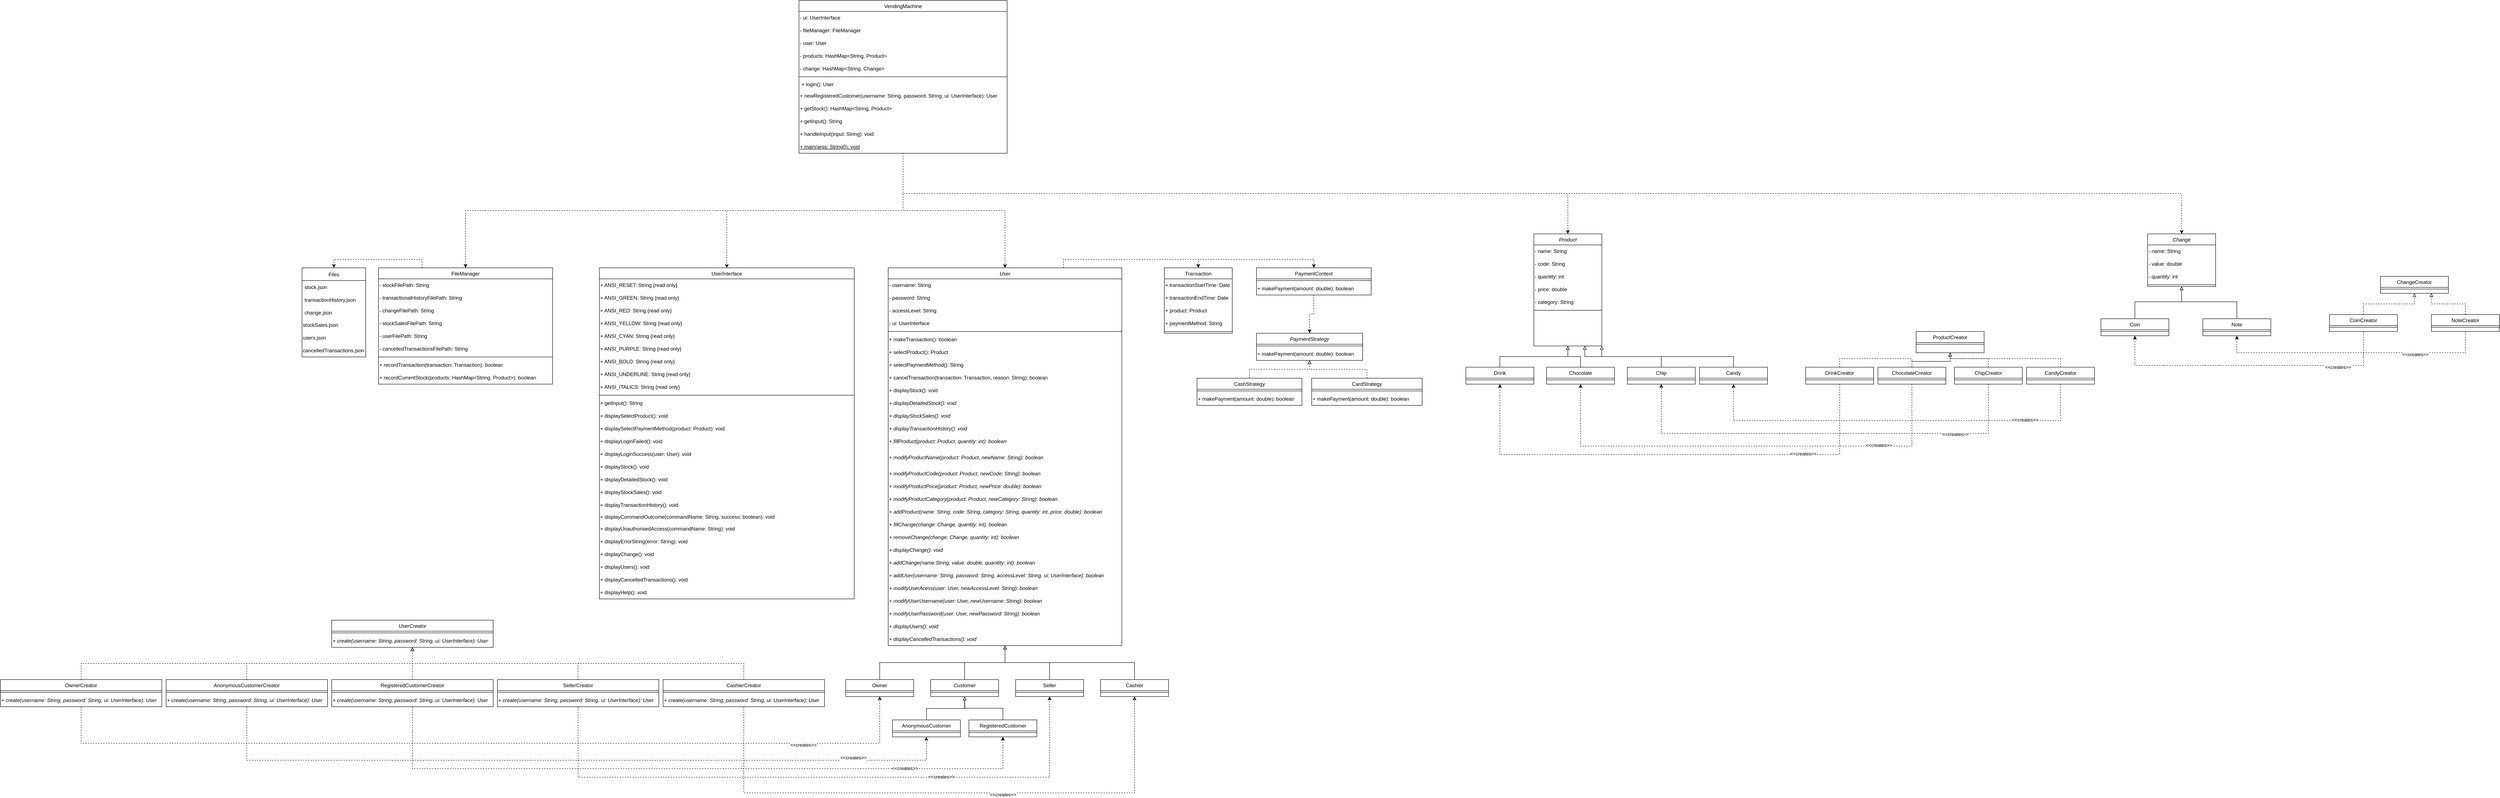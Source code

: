 <mxfile version="20.3.0" type="device"><diagram id="C5RBs43oDa-KdzZeNtuy" name="Page-1"><mxGraphModel dx="4033" dy="2323" grid="1" gridSize="10" guides="1" tooltips="1" connect="1" arrows="1" fold="1" page="1" pageScale="1" pageWidth="827" pageHeight="1169" math="0" shadow="0"><root><mxCell id="WIyWlLk6GJQsqaUBKTNV-0"/><mxCell id="WIyWlLk6GJQsqaUBKTNV-1" parent="WIyWlLk6GJQsqaUBKTNV-0"/><mxCell id="zkfFHV4jXpPFQw0GAbJ--0" value="UserInterface" style="swimlane;fontStyle=0;align=center;verticalAlign=top;childLayout=stackLayout;horizontal=1;startSize=26;horizontalStack=0;resizeParent=1;resizeLast=0;collapsible=1;marginBottom=0;rounded=0;shadow=0;strokeWidth=1;" parent="WIyWlLk6GJQsqaUBKTNV-1" vertex="1"><mxGeometry x="-720" y="-520" width="600" height="780" as="geometry"><mxRectangle x="230" y="140" width="160" height="26" as="alternateBounds"/></mxGeometry></mxCell><mxCell id="k7I8QELjNGSAQueQr7fL-157" value="+ ANSI_RESET: String {read only}" style="text;html=1;strokeColor=none;fillColor=none;align=left;verticalAlign=middle;whiteSpace=wrap;rounded=0;glass=0;labelBackgroundColor=none;fontColor=#000000;" parent="zkfFHV4jXpPFQw0GAbJ--0" vertex="1"><mxGeometry y="26" width="600" height="30" as="geometry"/></mxCell><mxCell id="k7I8QELjNGSAQueQr7fL-159" value="+ ANSI_GREEN: String {read only}" style="text;html=1;strokeColor=none;fillColor=none;align=left;verticalAlign=middle;whiteSpace=wrap;rounded=0;glass=0;labelBackgroundColor=none;fontColor=#000000;" parent="zkfFHV4jXpPFQw0GAbJ--0" vertex="1"><mxGeometry y="56" width="600" height="30" as="geometry"/></mxCell><mxCell id="k7I8QELjNGSAQueQr7fL-158" value="+ ANSI_RED: String {read only}" style="text;html=1;strokeColor=none;fillColor=none;align=left;verticalAlign=middle;whiteSpace=wrap;rounded=0;glass=0;labelBackgroundColor=none;fontColor=#000000;" parent="zkfFHV4jXpPFQw0GAbJ--0" vertex="1"><mxGeometry y="86" width="600" height="30" as="geometry"/></mxCell><mxCell id="k7I8QELjNGSAQueQr7fL-162" value="+ ANSI_YELLOW: String {read only}" style="text;html=1;strokeColor=none;fillColor=none;align=left;verticalAlign=middle;whiteSpace=wrap;rounded=0;glass=0;labelBackgroundColor=none;fontColor=#000000;" parent="zkfFHV4jXpPFQw0GAbJ--0" vertex="1"><mxGeometry y="116" width="600" height="30" as="geometry"/></mxCell><mxCell id="k7I8QELjNGSAQueQr7fL-161" value="+ ANSI_CYAN: String {read only}" style="text;html=1;strokeColor=none;fillColor=none;align=left;verticalAlign=middle;whiteSpace=wrap;rounded=0;glass=0;labelBackgroundColor=none;fontColor=#000000;" parent="zkfFHV4jXpPFQw0GAbJ--0" vertex="1"><mxGeometry y="146" width="600" height="30" as="geometry"/></mxCell><mxCell id="k7I8QELjNGSAQueQr7fL-163" value="+ ANSI_PURPLE: String {read only}" style="text;html=1;strokeColor=none;fillColor=none;align=left;verticalAlign=middle;whiteSpace=wrap;rounded=0;glass=0;labelBackgroundColor=none;fontColor=#000000;" parent="zkfFHV4jXpPFQw0GAbJ--0" vertex="1"><mxGeometry y="176" width="600" height="30" as="geometry"/></mxCell><mxCell id="k7I8QELjNGSAQueQr7fL-164" value="+ ANSI_BOLD: String {read only}" style="text;html=1;strokeColor=none;fillColor=none;align=left;verticalAlign=middle;whiteSpace=wrap;rounded=0;glass=0;labelBackgroundColor=none;fontColor=#000000;" parent="zkfFHV4jXpPFQw0GAbJ--0" vertex="1"><mxGeometry y="206" width="600" height="30" as="geometry"/></mxCell><mxCell id="k7I8QELjNGSAQueQr7fL-165" value="+ ANSI_UNDERLINE: String {read only}" style="text;html=1;strokeColor=none;fillColor=none;align=left;verticalAlign=middle;whiteSpace=wrap;rounded=0;glass=0;labelBackgroundColor=none;fontColor=#000000;" parent="zkfFHV4jXpPFQw0GAbJ--0" vertex="1"><mxGeometry y="236" width="600" height="30" as="geometry"/></mxCell><mxCell id="k7I8QELjNGSAQueQr7fL-166" value="+ ANSI_ITALICS: String {read only}" style="text;html=1;strokeColor=none;fillColor=none;align=left;verticalAlign=middle;whiteSpace=wrap;rounded=0;glass=0;labelBackgroundColor=none;fontColor=#000000;" parent="zkfFHV4jXpPFQw0GAbJ--0" vertex="1"><mxGeometry y="266" width="600" height="30" as="geometry"/></mxCell><mxCell id="zkfFHV4jXpPFQw0GAbJ--4" value="" style="line;html=1;strokeWidth=1;align=left;verticalAlign=middle;spacingTop=-1;spacingLeft=3;spacingRight=3;rotatable=0;labelPosition=right;points=[];portConstraint=eastwest;" parent="zkfFHV4jXpPFQw0GAbJ--0" vertex="1"><mxGeometry y="296" width="600" height="8" as="geometry"/></mxCell><mxCell id="k7I8QELjNGSAQueQr7fL-138" value="+ getInput(): String" style="text;html=1;strokeColor=none;fillColor=none;align=left;verticalAlign=middle;whiteSpace=wrap;rounded=0;glass=0;labelBackgroundColor=none;fontColor=#000000;" parent="zkfFHV4jXpPFQw0GAbJ--0" vertex="1"><mxGeometry y="304" width="600" height="30" as="geometry"/></mxCell><mxCell id="8EuJtLy2w_IJcprW-ClA-18" value="+ displaySelectProduct(): void" style="text;html=1;strokeColor=none;fillColor=none;align=left;verticalAlign=middle;whiteSpace=wrap;rounded=0;" vertex="1" parent="zkfFHV4jXpPFQw0GAbJ--0"><mxGeometry y="334" width="600" height="30" as="geometry"/></mxCell><mxCell id="8EuJtLy2w_IJcprW-ClA-19" value="+ displaySelectPaymentMethod(product: Product): void" style="text;html=1;strokeColor=none;fillColor=none;align=left;verticalAlign=middle;whiteSpace=wrap;rounded=0;" vertex="1" parent="zkfFHV4jXpPFQw0GAbJ--0"><mxGeometry y="364" width="600" height="30" as="geometry"/></mxCell><mxCell id="k7I8QELjNGSAQueQr7fL-95" value="+ displayLoginFailed(): void" style="text;html=1;strokeColor=none;fillColor=none;align=left;verticalAlign=middle;whiteSpace=wrap;rounded=0;" parent="zkfFHV4jXpPFQw0GAbJ--0" vertex="1"><mxGeometry y="394" width="600" height="30" as="geometry"/></mxCell><mxCell id="k7I8QELjNGSAQueQr7fL-60" value="+ displayLoginSuccess(user: User): void" style="text;html=1;strokeColor=none;fillColor=none;align=left;verticalAlign=middle;whiteSpace=wrap;rounded=0;" parent="zkfFHV4jXpPFQw0GAbJ--0" vertex="1"><mxGeometry y="424" width="600" height="30" as="geometry"/></mxCell><mxCell id="k7I8QELjNGSAQueQr7fL-63" value="+ displayStock(): void" style="text;html=1;strokeColor=none;fillColor=none;align=left;verticalAlign=middle;whiteSpace=wrap;rounded=0;" parent="zkfFHV4jXpPFQw0GAbJ--0" vertex="1"><mxGeometry y="454" width="600" height="30" as="geometry"/></mxCell><mxCell id="k7I8QELjNGSAQueQr7fL-110" value="+ displayDetailedStock(): void" style="text;html=1;strokeColor=none;fillColor=none;align=left;verticalAlign=middle;whiteSpace=wrap;rounded=0;" parent="zkfFHV4jXpPFQw0GAbJ--0" vertex="1"><mxGeometry y="484" width="600" height="30" as="geometry"/></mxCell><mxCell id="k7I8QELjNGSAQueQr7fL-120" value="+ displayStockSales(): void" style="text;html=1;strokeColor=none;fillColor=none;align=left;verticalAlign=middle;whiteSpace=wrap;rounded=0;labelBackgroundColor=none;fontColor=#000000;" parent="zkfFHV4jXpPFQw0GAbJ--0" vertex="1"><mxGeometry y="514" width="600" height="30" as="geometry"/></mxCell><mxCell id="k7I8QELjNGSAQueQr7fL-108" value="+ displayTransactionHistory(): void" style="text;html=1;strokeColor=none;fillColor=none;align=left;verticalAlign=middle;whiteSpace=wrap;rounded=0;" parent="zkfFHV4jXpPFQw0GAbJ--0" vertex="1"><mxGeometry y="544" width="600" height="30" as="geometry"/></mxCell><mxCell id="k7I8QELjNGSAQueQr7fL-70" value="+ displayCommandOutcome(commandName: String, success: boolean): void&amp;nbsp;" style="text;html=1;strokeColor=none;fillColor=none;align=left;verticalAlign=middle;whiteSpace=wrap;rounded=0;" parent="zkfFHV4jXpPFQw0GAbJ--0" vertex="1"><mxGeometry y="574" width="600" height="26" as="geometry"/></mxCell><mxCell id="k7I8QELjNGSAQueQr7fL-93" value="+ displayUnauthorisedAccess(commandName: String): void" style="text;html=1;strokeColor=none;fillColor=none;align=left;verticalAlign=middle;whiteSpace=wrap;rounded=0;" parent="zkfFHV4jXpPFQw0GAbJ--0" vertex="1"><mxGeometry y="600" width="600" height="30" as="geometry"/></mxCell><mxCell id="k7I8QELjNGSAQueQr7fL-101" value="+ displayErrorString(error: String): void" style="text;html=1;strokeColor=none;fillColor=none;align=left;verticalAlign=middle;whiteSpace=wrap;rounded=0;" parent="zkfFHV4jXpPFQw0GAbJ--0" vertex="1"><mxGeometry y="630" width="600" height="30" as="geometry"/></mxCell><mxCell id="k7I8QELjNGSAQueQr7fL-143" value="+ displayChange(): void" style="text;html=1;strokeColor=none;fillColor=none;align=left;verticalAlign=middle;whiteSpace=wrap;rounded=0;glass=0;labelBackgroundColor=none;fontColor=#000000;" parent="zkfFHV4jXpPFQw0GAbJ--0" vertex="1"><mxGeometry y="660" width="600" height="30" as="geometry"/></mxCell><mxCell id="k7I8QELjNGSAQueQr7fL-154" value="+ displayUsers(): void" style="text;html=1;strokeColor=none;fillColor=none;align=left;verticalAlign=middle;whiteSpace=wrap;rounded=0;glass=0;labelBackgroundColor=none;fontColor=#000000;" parent="zkfFHV4jXpPFQw0GAbJ--0" vertex="1"><mxGeometry y="690" width="600" height="30" as="geometry"/></mxCell><mxCell id="k7I8QELjNGSAQueQr7fL-156" value="+ displayCancelledTransactions(): void" style="text;html=1;strokeColor=none;fillColor=none;align=left;verticalAlign=middle;whiteSpace=wrap;rounded=0;glass=0;labelBackgroundColor=none;fontColor=#000000;" parent="zkfFHV4jXpPFQw0GAbJ--0" vertex="1"><mxGeometry y="720" width="600" height="30" as="geometry"/></mxCell><mxCell id="k7I8QELjNGSAQueQr7fL-167" value="+ displayHelp(): void" style="text;html=1;strokeColor=none;fillColor=none;align=left;verticalAlign=middle;whiteSpace=wrap;rounded=0;glass=0;labelBackgroundColor=none;fontColor=#000000;" parent="zkfFHV4jXpPFQw0GAbJ--0" vertex="1"><mxGeometry y="750" width="600" height="30" as="geometry"/></mxCell><mxCell id="8EuJtLy2w_IJcprW-ClA-70" style="edgeStyle=orthogonalEdgeStyle;rounded=0;orthogonalLoop=1;jettySize=auto;html=1;exitX=0.75;exitY=0;exitDx=0;exitDy=0;entryX=0.5;entryY=0;entryDx=0;entryDy=0;dashed=1;endArrow=classic;endFill=1;" edge="1" parent="WIyWlLk6GJQsqaUBKTNV-1" source="k7I8QELjNGSAQueQr7fL-12" target="k7I8QELjNGSAQueQr7fL-44"><mxGeometry relative="1" as="geometry"/></mxCell><mxCell id="8EuJtLy2w_IJcprW-ClA-71" style="edgeStyle=orthogonalEdgeStyle;rounded=0;orthogonalLoop=1;jettySize=auto;html=1;exitX=0.75;exitY=0;exitDx=0;exitDy=0;entryX=0.5;entryY=0;entryDx=0;entryDy=0;dashed=1;endArrow=classic;endFill=1;" edge="1" parent="WIyWlLk6GJQsqaUBKTNV-1" source="k7I8QELjNGSAQueQr7fL-12" target="k7I8QELjNGSAQueQr7fL-36"><mxGeometry relative="1" as="geometry"/></mxCell><mxCell id="k7I8QELjNGSAQueQr7fL-12" value="User" style="swimlane;fontStyle=2;align=center;verticalAlign=top;childLayout=stackLayout;horizontal=1;startSize=26;horizontalStack=0;resizeParent=1;resizeLast=0;collapsible=1;marginBottom=0;rounded=0;shadow=0;strokeWidth=1;" parent="WIyWlLk6GJQsqaUBKTNV-1" vertex="1"><mxGeometry x="-40" y="-520" width="550" height="890" as="geometry"><mxRectangle x="230" y="140" width="160" height="26" as="alternateBounds"/></mxGeometry></mxCell><mxCell id="k7I8QELjNGSAQueQr7fL-54" value="- username: String" style="text;html=1;strokeColor=none;fillColor=none;align=left;verticalAlign=middle;whiteSpace=wrap;rounded=0;" parent="k7I8QELjNGSAQueQr7fL-12" vertex="1"><mxGeometry y="26" width="550" height="30" as="geometry"/></mxCell><mxCell id="k7I8QELjNGSAQueQr7fL-55" value="- password: String" style="text;html=1;strokeColor=none;fillColor=none;align=left;verticalAlign=middle;whiteSpace=wrap;rounded=0;" parent="k7I8QELjNGSAQueQr7fL-12" vertex="1"><mxGeometry y="56" width="550" height="30" as="geometry"/></mxCell><mxCell id="k7I8QELjNGSAQueQr7fL-111" value="- accessLevel: String" style="text;html=1;strokeColor=none;fillColor=none;align=left;verticalAlign=middle;whiteSpace=wrap;rounded=0;" parent="k7I8QELjNGSAQueQr7fL-12" vertex="1"><mxGeometry y="86" width="550" height="30" as="geometry"/></mxCell><mxCell id="k7I8QELjNGSAQueQr7fL-94" value="- ui: UserInterface" style="text;html=1;strokeColor=none;fillColor=none;align=left;verticalAlign=middle;whiteSpace=wrap;rounded=0;" parent="k7I8QELjNGSAQueQr7fL-12" vertex="1"><mxGeometry y="116" width="550" height="30" as="geometry"/></mxCell><mxCell id="k7I8QELjNGSAQueQr7fL-14" value="" style="line;html=1;strokeWidth=1;align=left;verticalAlign=middle;spacingTop=-1;spacingLeft=3;spacingRight=3;rotatable=0;labelPosition=right;points=[];portConstraint=eastwest;" parent="k7I8QELjNGSAQueQr7fL-12" vertex="1"><mxGeometry y="146" width="550" height="8" as="geometry"/></mxCell><mxCell id="k7I8QELjNGSAQueQr7fL-175" value="+ makeTransaction(): boolean" style="text;html=1;strokeColor=none;fillColor=none;align=left;verticalAlign=middle;whiteSpace=wrap;rounded=0;glass=0;labelBackgroundColor=none;fontColor=#000000;" parent="k7I8QELjNGSAQueQr7fL-12" vertex="1"><mxGeometry y="154" width="550" height="30" as="geometry"/></mxCell><mxCell id="8EuJtLy2w_IJcprW-ClA-12" value="+ selectProduct(): Product" style="text;html=1;strokeColor=none;fillColor=none;align=left;verticalAlign=middle;whiteSpace=wrap;rounded=0;" vertex="1" parent="k7I8QELjNGSAQueQr7fL-12"><mxGeometry y="184" width="550" height="30" as="geometry"/></mxCell><mxCell id="8EuJtLy2w_IJcprW-ClA-13" value="+ selectPaymentMethod(): String" style="text;html=1;strokeColor=none;fillColor=none;align=left;verticalAlign=middle;whiteSpace=wrap;rounded=0;" vertex="1" parent="k7I8QELjNGSAQueQr7fL-12"><mxGeometry y="214" width="550" height="30" as="geometry"/></mxCell><mxCell id="8EuJtLy2w_IJcprW-ClA-25" value="+ cancelTransaction(transaction: Transaction, reason: String): boolean" style="text;html=1;strokeColor=none;fillColor=none;align=left;verticalAlign=middle;whiteSpace=wrap;rounded=0;" vertex="1" parent="k7I8QELjNGSAQueQr7fL-12"><mxGeometry y="244" width="550" height="30" as="geometry"/></mxCell><mxCell id="k7I8QELjNGSAQueQr7fL-56" value="+ displayStock(): void" style="text;html=1;strokeColor=none;fillColor=none;align=left;verticalAlign=middle;whiteSpace=wrap;rounded=0;" parent="k7I8QELjNGSAQueQr7fL-12" vertex="1"><mxGeometry y="274" width="550" height="30" as="geometry"/></mxCell><mxCell id="k7I8QELjNGSAQueQr7fL-109" value="+ displayDetailedStock(): void" style="text;html=1;strokeColor=none;fillColor=none;align=left;verticalAlign=middle;whiteSpace=wrap;rounded=0;fontStyle=2" parent="k7I8QELjNGSAQueQr7fL-12" vertex="1"><mxGeometry y="304" width="550" height="30" as="geometry"/></mxCell><mxCell id="k7I8QELjNGSAQueQr7fL-119" value="&lt;i&gt;+ displayStockSales(): void&lt;/i&gt;" style="text;html=1;strokeColor=none;fillColor=none;align=left;verticalAlign=middle;whiteSpace=wrap;rounded=0;labelBackgroundColor=none;fontColor=#000000;" parent="k7I8QELjNGSAQueQr7fL-12" vertex="1"><mxGeometry y="334" width="550" height="30" as="geometry"/></mxCell><mxCell id="k7I8QELjNGSAQueQr7fL-107" value="+ displayTransactionHistory(): void" style="text;html=1;strokeColor=none;fillColor=none;align=left;verticalAlign=middle;whiteSpace=wrap;rounded=0;fontStyle=2" parent="k7I8QELjNGSAQueQr7fL-12" vertex="1"><mxGeometry y="364" width="550" height="30" as="geometry"/></mxCell><mxCell id="k7I8QELjNGSAQueQr7fL-64" value="+ fillProduct(product: Product, quantity: int): boolean" style="text;html=1;strokeColor=none;fillColor=none;align=left;verticalAlign=middle;whiteSpace=wrap;rounded=0;fontStyle=2" parent="k7I8QELjNGSAQueQr7fL-12" vertex="1"><mxGeometry y="394" width="550" height="30" as="geometry"/></mxCell><mxCell id="k7I8QELjNGSAQueQr7fL-91" value="+ modifyProductName(product: Product, newName: String): boolean" style="text;html=1;strokeColor=none;fillColor=none;align=left;verticalAlign=middle;whiteSpace=wrap;rounded=0;fontStyle=2" parent="k7I8QELjNGSAQueQr7fL-12" vertex="1"><mxGeometry y="424" width="550" height="46" as="geometry"/></mxCell><mxCell id="k7I8QELjNGSAQueQr7fL-92" value="&lt;i&gt;+ modifyProductCode(product: Product, newCode: String): boolean&lt;/i&gt;" style="text;html=1;strokeColor=none;fillColor=none;align=left;verticalAlign=middle;whiteSpace=wrap;rounded=0;" parent="k7I8QELjNGSAQueQr7fL-12" vertex="1"><mxGeometry y="470" width="550" height="30" as="geometry"/></mxCell><mxCell id="k7I8QELjNGSAQueQr7fL-96" value="+ modifyProductPrice(product: Product, newPrice: double): boolean" style="text;html=1;strokeColor=none;fillColor=none;align=left;verticalAlign=middle;whiteSpace=wrap;rounded=0;fontStyle=2" parent="k7I8QELjNGSAQueQr7fL-12" vertex="1"><mxGeometry y="500" width="550" height="30" as="geometry"/></mxCell><mxCell id="k7I8QELjNGSAQueQr7fL-100" value="+ modifyProductCategory(product: Product, newCategory: String): boolean" style="text;html=1;strokeColor=none;fillColor=none;align=left;verticalAlign=middle;whiteSpace=wrap;rounded=0;fontStyle=2" parent="k7I8QELjNGSAQueQr7fL-12" vertex="1"><mxGeometry y="530" width="550" height="30" as="geometry"/></mxCell><mxCell id="k7I8QELjNGSAQueQr7fL-112" value="&lt;i&gt;+ addProduct(name: String, code: String, category: String, quantity: int, price: double): boolean&lt;/i&gt;" style="text;html=1;strokeColor=none;fillColor=none;align=left;verticalAlign=middle;whiteSpace=wrap;rounded=0;" parent="k7I8QELjNGSAQueQr7fL-12" vertex="1"><mxGeometry y="560" width="550" height="30" as="geometry"/></mxCell><mxCell id="k7I8QELjNGSAQueQr7fL-123" value="+ fillChange(change: Change, quantity: int): boolean" style="text;html=1;strokeColor=none;fillColor=none;align=left;verticalAlign=middle;whiteSpace=wrap;rounded=0;glass=0;labelBackgroundColor=none;fontColor=#000000;fontStyle=2" parent="k7I8QELjNGSAQueQr7fL-12" vertex="1"><mxGeometry y="590" width="550" height="30" as="geometry"/></mxCell><mxCell id="k7I8QELjNGSAQueQr7fL-141" value="&lt;i&gt;+ removeChange(change: Change, quantity: int): boolean&lt;/i&gt;" style="text;html=1;strokeColor=none;fillColor=none;align=left;verticalAlign=middle;whiteSpace=wrap;rounded=0;glass=0;labelBackgroundColor=none;fontColor=#000000;" parent="k7I8QELjNGSAQueQr7fL-12" vertex="1"><mxGeometry y="620" width="550" height="30" as="geometry"/></mxCell><mxCell id="k7I8QELjNGSAQueQr7fL-142" value="+ displayChange(): void" style="text;html=1;strokeColor=none;fillColor=none;align=left;verticalAlign=middle;whiteSpace=wrap;rounded=0;glass=0;labelBackgroundColor=none;fontColor=#000000;fontStyle=2" parent="k7I8QELjNGSAQueQr7fL-12" vertex="1"><mxGeometry y="650" width="550" height="30" as="geometry"/></mxCell><mxCell id="k7I8QELjNGSAQueQr7fL-144" value="+ addChange(name:String, value: double, quanitity: int): boolean" style="text;html=1;strokeColor=none;fillColor=none;align=left;verticalAlign=middle;whiteSpace=wrap;rounded=0;glass=0;labelBackgroundColor=none;fontColor=#000000;fontStyle=2" parent="k7I8QELjNGSAQueQr7fL-12" vertex="1"><mxGeometry y="680" width="550" height="30" as="geometry"/></mxCell><mxCell id="k7I8QELjNGSAQueQr7fL-146" value="&lt;i&gt;+ addUser(username: String, password: String, accessLevel: String, ui: UserInterface): boolean&lt;/i&gt;" style="text;html=1;strokeColor=none;fillColor=none;align=left;verticalAlign=middle;whiteSpace=wrap;rounded=0;glass=0;labelBackgroundColor=none;fontColor=#000000;" parent="k7I8QELjNGSAQueQr7fL-12" vertex="1"><mxGeometry y="710" width="550" height="30" as="geometry"/></mxCell><mxCell id="k7I8QELjNGSAQueQr7fL-147" value="+ modifyUserAcess(user: User, newAccessLevel: String): boolean" style="text;html=1;strokeColor=none;fillColor=none;align=left;verticalAlign=middle;whiteSpace=wrap;rounded=0;glass=0;labelBackgroundColor=none;fontColor=#000000;fontStyle=2" parent="k7I8QELjNGSAQueQr7fL-12" vertex="1"><mxGeometry y="740" width="550" height="30" as="geometry"/></mxCell><mxCell id="k7I8QELjNGSAQueQr7fL-149" value="+ modifyUserUsername(user: User, newUsername: String): boolean" style="text;html=1;strokeColor=none;fillColor=none;align=left;verticalAlign=middle;whiteSpace=wrap;rounded=0;glass=0;labelBackgroundColor=none;fontColor=#000000;fontStyle=2" parent="k7I8QELjNGSAQueQr7fL-12" vertex="1"><mxGeometry y="770" width="550" height="30" as="geometry"/></mxCell><mxCell id="k7I8QELjNGSAQueQr7fL-148" value="+ modifyUserPassword(user: User, newPassword: String): boolean" style="text;html=1;strokeColor=none;fillColor=none;align=left;verticalAlign=middle;whiteSpace=wrap;rounded=0;glass=0;labelBackgroundColor=none;fontColor=#000000;fontStyle=2" parent="k7I8QELjNGSAQueQr7fL-12" vertex="1"><mxGeometry y="800" width="550" height="30" as="geometry"/></mxCell><mxCell id="k7I8QELjNGSAQueQr7fL-153" value="+ displayUsers(): void" style="text;html=1;strokeColor=none;fillColor=none;align=left;verticalAlign=middle;whiteSpace=wrap;rounded=0;glass=0;labelBackgroundColor=none;fontColor=#000000;fontStyle=2" parent="k7I8QELjNGSAQueQr7fL-12" vertex="1"><mxGeometry y="830" width="550" height="30" as="geometry"/></mxCell><mxCell id="k7I8QELjNGSAQueQr7fL-155" value="+ displayCancelledTransactions(): void" style="text;html=1;strokeColor=none;fillColor=none;align=left;verticalAlign=middle;whiteSpace=wrap;rounded=0;glass=0;labelBackgroundColor=none;fontColor=#000000;fontStyle=2" parent="k7I8QELjNGSAQueQr7fL-12" vertex="1"><mxGeometry y="860" width="550" height="30" as="geometry"/></mxCell><mxCell id="8EuJtLy2w_IJcprW-ClA-66" style="edgeStyle=orthogonalEdgeStyle;rounded=0;orthogonalLoop=1;jettySize=auto;html=1;exitX=0.25;exitY=0;exitDx=0;exitDy=0;dashed=1;endArrow=classic;endFill=1;entryX=0.5;entryY=0;entryDx=0;entryDy=0;" edge="1" parent="WIyWlLk6GJQsqaUBKTNV-1" source="k7I8QELjNGSAQueQr7fL-28" target="k7I8QELjNGSAQueQr7fL-113"><mxGeometry relative="1" as="geometry"><mxPoint x="-1360" y="-560" as="targetPoint"/></mxGeometry></mxCell><mxCell id="k7I8QELjNGSAQueQr7fL-28" value="FileManager" style="swimlane;fontStyle=0;align=center;verticalAlign=top;childLayout=stackLayout;horizontal=1;startSize=26;horizontalStack=0;resizeParent=1;resizeLast=0;collapsible=1;marginBottom=0;rounded=0;shadow=0;strokeWidth=1;" parent="WIyWlLk6GJQsqaUBKTNV-1" vertex="1"><mxGeometry x="-1240" y="-520" width="410" height="274" as="geometry"><mxRectangle x="230" y="140" width="160" height="26" as="alternateBounds"/></mxGeometry></mxCell><mxCell id="k7I8QELjNGSAQueQr7fL-168" value="- stockFilePath: String" style="text;html=1;strokeColor=none;fillColor=none;align=left;verticalAlign=middle;whiteSpace=wrap;rounded=0;glass=0;labelBackgroundColor=none;fontColor=#000000;" parent="k7I8QELjNGSAQueQr7fL-28" vertex="1"><mxGeometry y="26" width="410" height="30" as="geometry"/></mxCell><mxCell id="k7I8QELjNGSAQueQr7fL-169" value="- transactionalHistoryFilePath: String" style="text;html=1;strokeColor=none;fillColor=none;align=left;verticalAlign=middle;whiteSpace=wrap;rounded=0;glass=0;labelBackgroundColor=none;fontColor=#000000;" parent="k7I8QELjNGSAQueQr7fL-28" vertex="1"><mxGeometry y="56" width="410" height="30" as="geometry"/></mxCell><mxCell id="k7I8QELjNGSAQueQr7fL-170" value="- changeFilePath: String" style="text;html=1;strokeColor=none;fillColor=none;align=left;verticalAlign=middle;whiteSpace=wrap;rounded=0;glass=0;labelBackgroundColor=none;fontColor=#000000;" parent="k7I8QELjNGSAQueQr7fL-28" vertex="1"><mxGeometry y="86" width="410" height="30" as="geometry"/></mxCell><mxCell id="k7I8QELjNGSAQueQr7fL-171" value="- stockSalesFilePath: String" style="text;html=1;strokeColor=none;fillColor=none;align=left;verticalAlign=middle;whiteSpace=wrap;rounded=0;glass=0;labelBackgroundColor=none;fontColor=#000000;" parent="k7I8QELjNGSAQueQr7fL-28" vertex="1"><mxGeometry y="116" width="410" height="30" as="geometry"/></mxCell><mxCell id="k7I8QELjNGSAQueQr7fL-172" value="- userFilePath: String" style="text;html=1;strokeColor=none;fillColor=none;align=left;verticalAlign=middle;whiteSpace=wrap;rounded=0;glass=0;labelBackgroundColor=none;fontColor=#000000;" parent="k7I8QELjNGSAQueQr7fL-28" vertex="1"><mxGeometry y="146" width="410" height="30" as="geometry"/></mxCell><mxCell id="k7I8QELjNGSAQueQr7fL-173" value="- cancelledTransactionsFilePath: String" style="text;html=1;strokeColor=none;fillColor=none;align=left;verticalAlign=middle;whiteSpace=wrap;rounded=0;glass=0;labelBackgroundColor=none;fontColor=#000000;" parent="k7I8QELjNGSAQueQr7fL-28" vertex="1"><mxGeometry y="176" width="410" height="30" as="geometry"/></mxCell><mxCell id="k7I8QELjNGSAQueQr7fL-29" value="" style="line;html=1;strokeWidth=1;align=left;verticalAlign=middle;spacingTop=-1;spacingLeft=3;spacingRight=3;rotatable=0;labelPosition=right;points=[];portConstraint=eastwest;" parent="k7I8QELjNGSAQueQr7fL-28" vertex="1"><mxGeometry y="206" width="410" height="8" as="geometry"/></mxCell><mxCell id="k7I8QELjNGSAQueQr7fL-181" value="+ recordTransaction(transaction: Transaction): boolean" style="text;html=1;strokeColor=none;fillColor=none;align=left;verticalAlign=middle;whiteSpace=wrap;rounded=0;glass=0;labelBackgroundColor=none;fontColor=#000000;" parent="k7I8QELjNGSAQueQr7fL-28" vertex="1"><mxGeometry y="214" width="410" height="30" as="geometry"/></mxCell><mxCell id="k7I8QELjNGSAQueQr7fL-182" value="+ recordCurrentStock(products: HashMap&amp;lt;String, Product&amp;gt;): boolean" style="text;html=1;strokeColor=none;fillColor=none;align=left;verticalAlign=middle;whiteSpace=wrap;rounded=0;glass=0;labelBackgroundColor=none;fontColor=#000000;" parent="k7I8QELjNGSAQueQr7fL-28" vertex="1"><mxGeometry y="244" width="410" height="30" as="geometry"/></mxCell><mxCell id="k7I8QELjNGSAQueQr7fL-30" value="PaymentStrategy" style="swimlane;fontStyle=2;align=center;verticalAlign=top;childLayout=stackLayout;horizontal=1;startSize=26;horizontalStack=0;resizeParent=1;resizeLast=0;collapsible=1;marginBottom=0;rounded=0;shadow=0;strokeWidth=1;" parent="WIyWlLk6GJQsqaUBKTNV-1" vertex="1"><mxGeometry x="827" y="-366" width="250" height="64" as="geometry"><mxRectangle x="230" y="140" width="160" height="26" as="alternateBounds"/></mxGeometry></mxCell><mxCell id="k7I8QELjNGSAQueQr7fL-31" value="" style="line;html=1;strokeWidth=1;align=left;verticalAlign=middle;spacingTop=-1;spacingLeft=3;spacingRight=3;rotatable=0;labelPosition=right;points=[];portConstraint=eastwest;" parent="k7I8QELjNGSAQueQr7fL-30" vertex="1"><mxGeometry y="26" width="250" height="8" as="geometry"/></mxCell><mxCell id="8EuJtLy2w_IJcprW-ClA-22" value="+ makePayment(amount: double): boolean" style="text;html=1;strokeColor=none;fillColor=none;align=left;verticalAlign=middle;whiteSpace=wrap;rounded=0;glass=0;labelBackgroundColor=none;fontColor=#000000;" vertex="1" parent="k7I8QELjNGSAQueQr7fL-30"><mxGeometry y="34" width="250" height="30" as="geometry"/></mxCell><mxCell id="8EuJtLy2w_IJcprW-ClA-37" style="edgeStyle=orthogonalEdgeStyle;rounded=0;orthogonalLoop=1;jettySize=auto;html=1;exitX=0.5;exitY=0;exitDx=0;exitDy=0;entryX=0.5;entryY=1;entryDx=0;entryDy=0;endArrow=block;endFill=0;dashed=1;" edge="1" parent="WIyWlLk6GJQsqaUBKTNV-1" source="k7I8QELjNGSAQueQr7fL-32" target="8EuJtLy2w_IJcprW-ClA-22"><mxGeometry relative="1" as="geometry"/></mxCell><mxCell id="k7I8QELjNGSAQueQr7fL-32" value="CashStrategy" style="swimlane;fontStyle=0;align=center;verticalAlign=top;childLayout=stackLayout;horizontal=1;startSize=26;horizontalStack=0;resizeParent=1;resizeLast=0;collapsible=1;marginBottom=0;rounded=0;shadow=0;strokeWidth=1;" parent="WIyWlLk6GJQsqaUBKTNV-1" vertex="1"><mxGeometry x="687" y="-260" width="247" height="64" as="geometry"><mxRectangle x="230" y="140" width="160" height="26" as="alternateBounds"/></mxGeometry></mxCell><mxCell id="k7I8QELjNGSAQueQr7fL-33" value="" style="line;html=1;strokeWidth=1;align=left;verticalAlign=middle;spacingTop=-1;spacingLeft=3;spacingRight=3;rotatable=0;labelPosition=right;points=[];portConstraint=eastwest;" parent="k7I8QELjNGSAQueQr7fL-32" vertex="1"><mxGeometry y="26" width="247" height="8" as="geometry"/></mxCell><mxCell id="8EuJtLy2w_IJcprW-ClA-23" value="+ makePayment(amount: double): boolean" style="text;html=1;strokeColor=none;fillColor=none;align=left;verticalAlign=middle;whiteSpace=wrap;rounded=0;glass=0;labelBackgroundColor=none;fontColor=#000000;" vertex="1" parent="k7I8QELjNGSAQueQr7fL-32"><mxGeometry y="34" width="247" height="30" as="geometry"/></mxCell><mxCell id="8EuJtLy2w_IJcprW-ClA-38" style="edgeStyle=orthogonalEdgeStyle;rounded=0;orthogonalLoop=1;jettySize=auto;html=1;exitX=0.5;exitY=0;exitDx=0;exitDy=0;entryX=0.5;entryY=1;entryDx=0;entryDy=0;dashed=1;endArrow=block;endFill=0;" edge="1" parent="WIyWlLk6GJQsqaUBKTNV-1" source="k7I8QELjNGSAQueQr7fL-34" target="8EuJtLy2w_IJcprW-ClA-22"><mxGeometry relative="1" as="geometry"/></mxCell><mxCell id="k7I8QELjNGSAQueQr7fL-34" value="CardStrategy" style="swimlane;fontStyle=0;align=center;verticalAlign=top;childLayout=stackLayout;horizontal=1;startSize=26;horizontalStack=0;resizeParent=1;resizeLast=0;collapsible=1;marginBottom=0;rounded=0;shadow=0;strokeWidth=1;" parent="WIyWlLk6GJQsqaUBKTNV-1" vertex="1"><mxGeometry x="957" y="-260" width="260" height="64" as="geometry"><mxRectangle x="230" y="140" width="160" height="26" as="alternateBounds"/></mxGeometry></mxCell><mxCell id="k7I8QELjNGSAQueQr7fL-35" value="" style="line;html=1;strokeWidth=1;align=left;verticalAlign=middle;spacingTop=-1;spacingLeft=3;spacingRight=3;rotatable=0;labelPosition=right;points=[];portConstraint=eastwest;" parent="k7I8QELjNGSAQueQr7fL-34" vertex="1"><mxGeometry y="26" width="260" height="8" as="geometry"/></mxCell><mxCell id="8EuJtLy2w_IJcprW-ClA-24" value="+ makePayment(amount: double): boolean" style="text;html=1;strokeColor=none;fillColor=none;align=left;verticalAlign=middle;whiteSpace=wrap;rounded=0;glass=0;labelBackgroundColor=none;fontColor=#000000;" vertex="1" parent="k7I8QELjNGSAQueQr7fL-34"><mxGeometry y="34" width="260" height="30" as="geometry"/></mxCell><mxCell id="k7I8QELjNGSAQueQr7fL-36" value="PaymentContext" style="swimlane;fontStyle=0;align=center;verticalAlign=top;childLayout=stackLayout;horizontal=1;startSize=26;horizontalStack=0;resizeParent=1;resizeLast=0;collapsible=1;marginBottom=0;rounded=0;shadow=0;strokeWidth=1;" parent="WIyWlLk6GJQsqaUBKTNV-1" vertex="1"><mxGeometry x="827" y="-520" width="270" height="64" as="geometry"><mxRectangle x="230" y="140" width="160" height="26" as="alternateBounds"/></mxGeometry></mxCell><mxCell id="k7I8QELjNGSAQueQr7fL-37" value="" style="line;html=1;strokeWidth=1;align=left;verticalAlign=middle;spacingTop=-1;spacingLeft=3;spacingRight=3;rotatable=0;labelPosition=right;points=[];portConstraint=eastwest;" parent="k7I8QELjNGSAQueQr7fL-36" vertex="1"><mxGeometry y="26" width="270" height="8" as="geometry"/></mxCell><mxCell id="k7I8QELjNGSAQueQr7fL-174" value="+ makePayment(amount: double): boolean" style="text;html=1;strokeColor=none;fillColor=none;align=left;verticalAlign=middle;whiteSpace=wrap;rounded=0;glass=0;labelBackgroundColor=none;fontColor=#000000;" parent="k7I8QELjNGSAQueQr7fL-36" vertex="1"><mxGeometry y="34" width="270" height="30" as="geometry"/></mxCell><mxCell id="k7I8QELjNGSAQueQr7fL-38" value="UserCreator" style="swimlane;fontStyle=2;align=center;verticalAlign=top;childLayout=stackLayout;horizontal=1;startSize=26;horizontalStack=0;resizeParent=1;resizeLast=0;collapsible=1;marginBottom=0;rounded=0;shadow=0;strokeWidth=1;" parent="WIyWlLk6GJQsqaUBKTNV-1" vertex="1"><mxGeometry x="-1350" y="310" width="380" height="64" as="geometry"><mxRectangle x="230" y="140" width="160" height="26" as="alternateBounds"/></mxGeometry></mxCell><mxCell id="k7I8QELjNGSAQueQr7fL-39" value="" style="line;html=1;strokeWidth=1;align=left;verticalAlign=middle;spacingTop=-1;spacingLeft=3;spacingRight=3;rotatable=0;labelPosition=right;points=[];portConstraint=eastwest;" parent="k7I8QELjNGSAQueQr7fL-38" vertex="1"><mxGeometry y="26" width="380" height="8" as="geometry"/></mxCell><mxCell id="k7I8QELjNGSAQueQr7fL-72" value="&lt;i&gt;+ create(username: String, password: String, ui: UserInterface): User&lt;/i&gt;" style="text;html=1;strokeColor=none;fillColor=none;align=left;verticalAlign=middle;whiteSpace=wrap;rounded=0;" parent="k7I8QELjNGSAQueQr7fL-38" vertex="1"><mxGeometry y="34" width="380" height="30" as="geometry"/></mxCell><mxCell id="k7I8QELjNGSAQueQr7fL-40" value="Product" style="swimlane;fontStyle=2;align=center;verticalAlign=top;childLayout=stackLayout;horizontal=1;startSize=26;horizontalStack=0;resizeParent=1;resizeLast=0;collapsible=1;marginBottom=0;rounded=0;shadow=0;strokeWidth=1;" parent="WIyWlLk6GJQsqaUBKTNV-1" vertex="1"><mxGeometry x="1480" y="-600" width="160" height="264" as="geometry"><mxRectangle x="230" y="140" width="160" height="26" as="alternateBounds"/></mxGeometry></mxCell><mxCell id="k7I8QELjNGSAQueQr7fL-65" value="- name: String" style="text;html=1;strokeColor=none;fillColor=none;align=left;verticalAlign=middle;whiteSpace=wrap;rounded=0;" parent="k7I8QELjNGSAQueQr7fL-40" vertex="1"><mxGeometry y="26" width="160" height="30" as="geometry"/></mxCell><mxCell id="k7I8QELjNGSAQueQr7fL-66" value="- code: String" style="text;html=1;strokeColor=none;fillColor=none;align=left;verticalAlign=middle;whiteSpace=wrap;rounded=0;" parent="k7I8QELjNGSAQueQr7fL-40" vertex="1"><mxGeometry y="56" width="160" height="30" as="geometry"/></mxCell><mxCell id="k7I8QELjNGSAQueQr7fL-67" value="- quantity: int" style="text;html=1;strokeColor=none;fillColor=none;align=left;verticalAlign=middle;whiteSpace=wrap;rounded=0;" parent="k7I8QELjNGSAQueQr7fL-40" vertex="1"><mxGeometry y="86" width="160" height="30" as="geometry"/></mxCell><mxCell id="k7I8QELjNGSAQueQr7fL-68" value="- price: double" style="text;html=1;strokeColor=none;fillColor=none;align=left;verticalAlign=middle;whiteSpace=wrap;rounded=0;" parent="k7I8QELjNGSAQueQr7fL-40" vertex="1"><mxGeometry y="116" width="160" height="30" as="geometry"/></mxCell><mxCell id="k7I8QELjNGSAQueQr7fL-69" value="- category: String" style="text;html=1;strokeColor=none;fillColor=none;align=left;verticalAlign=middle;whiteSpace=wrap;rounded=0;" parent="k7I8QELjNGSAQueQr7fL-40" vertex="1"><mxGeometry y="146" width="160" height="30" as="geometry"/></mxCell><mxCell id="k7I8QELjNGSAQueQr7fL-41" value="" style="line;html=1;strokeWidth=1;align=left;verticalAlign=middle;spacingTop=-1;spacingLeft=3;spacingRight=3;rotatable=0;labelPosition=right;points=[];portConstraint=eastwest;" parent="k7I8QELjNGSAQueQr7fL-40" vertex="1"><mxGeometry y="176" width="160" height="8" as="geometry"/></mxCell><mxCell id="k7I8QELjNGSAQueQr7fL-42" value="ProductCreator" style="swimlane;fontStyle=0;align=center;verticalAlign=top;childLayout=stackLayout;horizontal=1;startSize=26;horizontalStack=0;resizeParent=1;resizeLast=0;collapsible=1;marginBottom=0;rounded=0;shadow=0;strokeWidth=1;" parent="WIyWlLk6GJQsqaUBKTNV-1" vertex="1"><mxGeometry x="2380" y="-370" width="160" height="50" as="geometry"><mxRectangle x="230" y="140" width="160" height="26" as="alternateBounds"/></mxGeometry></mxCell><mxCell id="k7I8QELjNGSAQueQr7fL-43" value="" style="line;html=1;strokeWidth=1;align=left;verticalAlign=middle;spacingTop=-1;spacingLeft=3;spacingRight=3;rotatable=0;labelPosition=right;points=[];portConstraint=eastwest;" parent="k7I8QELjNGSAQueQr7fL-42" vertex="1"><mxGeometry y="26" width="160" height="8" as="geometry"/></mxCell><mxCell id="k7I8QELjNGSAQueQr7fL-44" value="Transaction" style="swimlane;fontStyle=0;align=center;verticalAlign=top;childLayout=stackLayout;horizontal=1;startSize=26;horizontalStack=0;resizeParent=1;resizeLast=0;collapsible=1;marginBottom=0;rounded=0;shadow=0;strokeWidth=1;" parent="WIyWlLk6GJQsqaUBKTNV-1" vertex="1"><mxGeometry x="610" y="-520" width="160" height="154" as="geometry"><mxRectangle x="230" y="140" width="160" height="26" as="alternateBounds"/></mxGeometry></mxCell><mxCell id="8EuJtLy2w_IJcprW-ClA-14" value="+ transactionStartTime: Date" style="text;html=1;strokeColor=none;fillColor=none;align=left;verticalAlign=middle;whiteSpace=wrap;rounded=0;" vertex="1" parent="k7I8QELjNGSAQueQr7fL-44"><mxGeometry y="26" width="160" height="30" as="geometry"/></mxCell><mxCell id="8EuJtLy2w_IJcprW-ClA-15" value="+ transactionEndTime: Date" style="text;html=1;strokeColor=none;fillColor=none;align=left;verticalAlign=middle;whiteSpace=wrap;rounded=0;" vertex="1" parent="k7I8QELjNGSAQueQr7fL-44"><mxGeometry y="56" width="160" height="30" as="geometry"/></mxCell><mxCell id="8EuJtLy2w_IJcprW-ClA-16" value="+ product: Product" style="text;html=1;strokeColor=none;fillColor=none;align=left;verticalAlign=middle;whiteSpace=wrap;rounded=0;" vertex="1" parent="k7I8QELjNGSAQueQr7fL-44"><mxGeometry y="86" width="160" height="30" as="geometry"/></mxCell><mxCell id="8EuJtLy2w_IJcprW-ClA-17" value="+ paymentMethod: String" style="text;html=1;strokeColor=none;fillColor=none;align=left;verticalAlign=middle;whiteSpace=wrap;rounded=0;" vertex="1" parent="k7I8QELjNGSAQueQr7fL-44"><mxGeometry y="116" width="160" height="30" as="geometry"/></mxCell><mxCell id="k7I8QELjNGSAQueQr7fL-45" value="" style="line;html=1;strokeWidth=1;align=left;verticalAlign=middle;spacingTop=-1;spacingLeft=3;spacingRight=3;rotatable=0;labelPosition=right;points=[];portConstraint=eastwest;" parent="k7I8QELjNGSAQueQr7fL-44" vertex="1"><mxGeometry y="146" width="160" height="8" as="geometry"/></mxCell><mxCell id="8EuJtLy2w_IJcprW-ClA-45" style="edgeStyle=orthogonalEdgeStyle;rounded=0;orthogonalLoop=1;jettySize=auto;html=1;exitX=0.5;exitY=0;exitDx=0;exitDy=0;entryX=0.5;entryY=1;entryDx=0;entryDy=0;endArrow=block;endFill=0;" edge="1" parent="WIyWlLk6GJQsqaUBKTNV-1" source="k7I8QELjNGSAQueQr7fL-46" target="k7I8QELjNGSAQueQr7fL-40"><mxGeometry relative="1" as="geometry"/></mxCell><mxCell id="k7I8QELjNGSAQueQr7fL-46" value="Drink" style="swimlane;fontStyle=0;align=center;verticalAlign=top;childLayout=stackLayout;horizontal=1;startSize=26;horizontalStack=0;resizeParent=1;resizeLast=0;collapsible=1;marginBottom=0;rounded=0;shadow=0;strokeWidth=1;" parent="WIyWlLk6GJQsqaUBKTNV-1" vertex="1"><mxGeometry x="1320" y="-286" width="160" height="40" as="geometry"><mxRectangle x="230" y="140" width="160" height="26" as="alternateBounds"/></mxGeometry></mxCell><mxCell id="k7I8QELjNGSAQueQr7fL-47" value="" style="line;html=1;strokeWidth=1;align=left;verticalAlign=middle;spacingTop=-1;spacingLeft=3;spacingRight=3;rotatable=0;labelPosition=right;points=[];portConstraint=eastwest;" parent="k7I8QELjNGSAQueQr7fL-46" vertex="1"><mxGeometry y="26" width="160" height="8" as="geometry"/></mxCell><mxCell id="8EuJtLy2w_IJcprW-ClA-47" style="edgeStyle=orthogonalEdgeStyle;rounded=0;orthogonalLoop=1;jettySize=auto;html=1;exitX=0.5;exitY=0;exitDx=0;exitDy=0;endArrow=block;endFill=0;entryX=0.5;entryY=1;entryDx=0;entryDy=0;" edge="1" parent="WIyWlLk6GJQsqaUBKTNV-1" source="k7I8QELjNGSAQueQr7fL-48" target="k7I8QELjNGSAQueQr7fL-40"><mxGeometry relative="1" as="geometry"><mxPoint x="1600" y="-310" as="targetPoint"/></mxGeometry></mxCell><mxCell id="k7I8QELjNGSAQueQr7fL-48" value="Chocolate" style="swimlane;fontStyle=0;align=center;verticalAlign=top;childLayout=stackLayout;horizontal=1;startSize=26;horizontalStack=0;resizeParent=1;resizeLast=0;collapsible=1;marginBottom=0;rounded=0;shadow=0;strokeWidth=1;" parent="WIyWlLk6GJQsqaUBKTNV-1" vertex="1"><mxGeometry x="1510" y="-286" width="160" height="40" as="geometry"><mxRectangle x="230" y="140" width="160" height="26" as="alternateBounds"/></mxGeometry></mxCell><mxCell id="k7I8QELjNGSAQueQr7fL-49" value="" style="line;html=1;strokeWidth=1;align=left;verticalAlign=middle;spacingTop=-1;spacingLeft=3;spacingRight=3;rotatable=0;labelPosition=right;points=[];portConstraint=eastwest;" parent="k7I8QELjNGSAQueQr7fL-48" vertex="1"><mxGeometry y="26" width="160" height="8" as="geometry"/></mxCell><mxCell id="8EuJtLy2w_IJcprW-ClA-48" style="edgeStyle=orthogonalEdgeStyle;rounded=0;orthogonalLoop=1;jettySize=auto;html=1;exitX=0.5;exitY=0;exitDx=0;exitDy=0;endArrow=block;endFill=0;entryX=0.75;entryY=1;entryDx=0;entryDy=0;" edge="1" parent="WIyWlLk6GJQsqaUBKTNV-1" source="k7I8QELjNGSAQueQr7fL-50" target="k7I8QELjNGSAQueQr7fL-40"><mxGeometry relative="1" as="geometry"><mxPoint x="1770" y="-350" as="targetPoint"/></mxGeometry></mxCell><mxCell id="k7I8QELjNGSAQueQr7fL-50" value="Chip" style="swimlane;fontStyle=0;align=center;verticalAlign=top;childLayout=stackLayout;horizontal=1;startSize=26;horizontalStack=0;resizeParent=1;resizeLast=0;collapsible=1;marginBottom=0;rounded=0;shadow=0;strokeWidth=1;" parent="WIyWlLk6GJQsqaUBKTNV-1" vertex="1"><mxGeometry x="1700" y="-286" width="160" height="40" as="geometry"><mxRectangle x="230" y="140" width="160" height="26" as="alternateBounds"/></mxGeometry></mxCell><mxCell id="k7I8QELjNGSAQueQr7fL-51" value="" style="line;html=1;strokeWidth=1;align=left;verticalAlign=middle;spacingTop=-1;spacingLeft=3;spacingRight=3;rotatable=0;labelPosition=right;points=[];portConstraint=eastwest;" parent="k7I8QELjNGSAQueQr7fL-50" vertex="1"><mxGeometry y="26" width="160" height="8" as="geometry"/></mxCell><mxCell id="8EuJtLy2w_IJcprW-ClA-49" style="edgeStyle=orthogonalEdgeStyle;rounded=0;orthogonalLoop=1;jettySize=auto;html=1;exitX=0.5;exitY=0;exitDx=0;exitDy=0;entryX=1;entryY=1;entryDx=0;entryDy=0;endArrow=block;endFill=0;" edge="1" parent="WIyWlLk6GJQsqaUBKTNV-1" source="k7I8QELjNGSAQueQr7fL-52" target="k7I8QELjNGSAQueQr7fL-40"><mxGeometry relative="1" as="geometry"/></mxCell><mxCell id="k7I8QELjNGSAQueQr7fL-52" value="Candy" style="swimlane;fontStyle=0;align=center;verticalAlign=top;childLayout=stackLayout;horizontal=1;startSize=26;horizontalStack=0;resizeParent=1;resizeLast=0;collapsible=1;marginBottom=0;rounded=0;shadow=0;strokeWidth=1;" parent="WIyWlLk6GJQsqaUBKTNV-1" vertex="1"><mxGeometry x="1870" y="-286" width="160" height="40" as="geometry"><mxRectangle x="230" y="140" width="160" height="26" as="alternateBounds"/></mxGeometry></mxCell><mxCell id="k7I8QELjNGSAQueQr7fL-53" value="" style="line;html=1;strokeWidth=1;align=left;verticalAlign=middle;spacingTop=-1;spacingLeft=3;spacingRight=3;rotatable=0;labelPosition=right;points=[];portConstraint=eastwest;" parent="k7I8QELjNGSAQueQr7fL-52" vertex="1"><mxGeometry y="26" width="160" height="8" as="geometry"/></mxCell><mxCell id="k7I8QELjNGSAQueQr7fL-57" value="VendingMachine" style="swimlane;fontStyle=0;align=center;verticalAlign=top;childLayout=stackLayout;horizontal=1;startSize=26;horizontalStack=0;resizeParent=1;resizeLast=0;collapsible=1;marginBottom=0;rounded=0;shadow=0;strokeWidth=1;" parent="WIyWlLk6GJQsqaUBKTNV-1" vertex="1"><mxGeometry x="-250" y="-1150" width="490" height="360" as="geometry"><mxRectangle x="230" y="140" width="160" height="26" as="alternateBounds"/></mxGeometry></mxCell><mxCell id="k7I8QELjNGSAQueQr7fL-59" value="- ui: UserInterface" style="text;html=1;strokeColor=none;fillColor=none;align=left;verticalAlign=middle;whiteSpace=wrap;rounded=0;" parent="k7I8QELjNGSAQueQr7fL-57" vertex="1"><mxGeometry y="26" width="490" height="30" as="geometry"/></mxCell><mxCell id="k7I8QELjNGSAQueQr7fL-97" value="- fileManager: FileManager" style="text;html=1;strokeColor=none;fillColor=none;align=left;verticalAlign=middle;whiteSpace=wrap;rounded=0;" parent="k7I8QELjNGSAQueQr7fL-57" vertex="1"><mxGeometry y="56" width="490" height="30" as="geometry"/></mxCell><mxCell id="k7I8QELjNGSAQueQr7fL-0" value="- user: User" style="text;html=1;strokeColor=none;fillColor=none;align=left;verticalAlign=middle;whiteSpace=wrap;rounded=0;" parent="k7I8QELjNGSAQueQr7fL-57" vertex="1"><mxGeometry y="86" width="490" height="30" as="geometry"/></mxCell><mxCell id="k7I8QELjNGSAQueQr7fL-98" value="- products: HashMap&amp;lt;String, Product&amp;gt;" style="text;html=1;strokeColor=none;fillColor=none;align=left;verticalAlign=middle;whiteSpace=wrap;rounded=0;" parent="k7I8QELjNGSAQueQr7fL-57" vertex="1"><mxGeometry y="116" width="490" height="30" as="geometry"/></mxCell><mxCell id="k7I8QELjNGSAQueQr7fL-124" value="- change: HashMap&amp;lt;String, Change&amp;gt;" style="text;html=1;strokeColor=none;fillColor=none;align=left;verticalAlign=middle;whiteSpace=wrap;rounded=0;glass=0;labelBackgroundColor=none;fontColor=#000000;" parent="k7I8QELjNGSAQueQr7fL-57" vertex="1"><mxGeometry y="146" width="490" height="30" as="geometry"/></mxCell><mxCell id="k7I8QELjNGSAQueQr7fL-58" value="" style="line;html=1;strokeWidth=1;align=left;verticalAlign=middle;spacingTop=-1;spacingLeft=3;spacingRight=3;rotatable=0;labelPosition=right;points=[];portConstraint=eastwest;" parent="k7I8QELjNGSAQueQr7fL-57" vertex="1"><mxGeometry y="176" width="490" height="8" as="geometry"/></mxCell><mxCell id="zkfFHV4jXpPFQw0GAbJ--5" value="+ login(): User" style="text;align=left;verticalAlign=top;spacingLeft=4;spacingRight=4;overflow=hidden;rotatable=0;points=[[0,0.5],[1,0.5]];portConstraint=eastwest;" parent="k7I8QELjNGSAQueQr7fL-57" vertex="1"><mxGeometry y="184" width="490" height="26" as="geometry"/></mxCell><mxCell id="k7I8QELjNGSAQueQr7fL-145" value="+ newRegisteredCustomer(username: String, password: String, ui: UserInterface): User" style="text;html=1;strokeColor=none;fillColor=none;align=left;verticalAlign=middle;whiteSpace=wrap;rounded=0;glass=0;labelBackgroundColor=none;fontColor=#000000;" parent="k7I8QELjNGSAQueQr7fL-57" vertex="1"><mxGeometry y="210" width="490" height="30" as="geometry"/></mxCell><mxCell id="k7I8QELjNGSAQueQr7fL-99" value="+ getStock(): HashMap&amp;lt;String, Product&amp;gt;" style="text;html=1;strokeColor=none;fillColor=none;align=left;verticalAlign=middle;whiteSpace=wrap;rounded=0;" parent="k7I8QELjNGSAQueQr7fL-57" vertex="1"><mxGeometry y="240" width="490" height="30" as="geometry"/></mxCell><mxCell id="k7I8QELjNGSAQueQr7fL-139" value="+ getInput(): String" style="text;html=1;strokeColor=none;fillColor=none;align=left;verticalAlign=middle;whiteSpace=wrap;rounded=0;glass=0;labelBackgroundColor=none;fontColor=#000000;" parent="k7I8QELjNGSAQueQr7fL-57" vertex="1"><mxGeometry y="270" width="490" height="30" as="geometry"/></mxCell><mxCell id="k7I8QELjNGSAQueQr7fL-137" value="+ handleInput(input: String): void" style="text;html=1;strokeColor=none;fillColor=none;align=left;verticalAlign=middle;whiteSpace=wrap;rounded=0;glass=0;labelBackgroundColor=none;fontColor=#000000;" parent="k7I8QELjNGSAQueQr7fL-57" vertex="1"><mxGeometry y="300" width="490" height="30" as="geometry"/></mxCell><mxCell id="k7I8QELjNGSAQueQr7fL-140" value="+ main(args: String[]): void" style="text;html=1;strokeColor=none;fillColor=none;align=left;verticalAlign=middle;whiteSpace=wrap;rounded=0;glass=0;labelBackgroundColor=none;fontColor=#000000;fontStyle=4" parent="k7I8QELjNGSAQueQr7fL-57" vertex="1"><mxGeometry y="330" width="490" height="30" as="geometry"/></mxCell><mxCell id="8EuJtLy2w_IJcprW-ClA-29" style="edgeStyle=orthogonalEdgeStyle;rounded=0;orthogonalLoop=1;jettySize=auto;html=1;exitX=0.5;exitY=0;exitDx=0;exitDy=0;entryX=0.5;entryY=1;entryDx=0;entryDy=0;dashed=1;endArrow=block;endFill=0;" edge="1" parent="WIyWlLk6GJQsqaUBKTNV-1" source="k7I8QELjNGSAQueQr7fL-73" target="k7I8QELjNGSAQueQr7fL-72"><mxGeometry relative="1" as="geometry"/></mxCell><mxCell id="k7I8QELjNGSAQueQr7fL-73" value="AnonymousCustomerCreator" style="swimlane;fontStyle=0;align=center;verticalAlign=top;childLayout=stackLayout;horizontal=1;startSize=26;horizontalStack=0;resizeParent=1;resizeLast=0;collapsible=1;marginBottom=0;rounded=0;shadow=0;strokeWidth=1;" parent="WIyWlLk6GJQsqaUBKTNV-1" vertex="1"><mxGeometry x="-1740" y="450" width="380" height="64" as="geometry"><mxRectangle x="230" y="140" width="160" height="26" as="alternateBounds"/></mxGeometry></mxCell><mxCell id="k7I8QELjNGSAQueQr7fL-74" value="" style="line;html=1;strokeWidth=1;align=left;verticalAlign=middle;spacingTop=-1;spacingLeft=3;spacingRight=3;rotatable=0;labelPosition=right;points=[];portConstraint=eastwest;" parent="k7I8QELjNGSAQueQr7fL-73" vertex="1"><mxGeometry y="26" width="380" height="8" as="geometry"/></mxCell><mxCell id="k7I8QELjNGSAQueQr7fL-177" value="&lt;i&gt;+ create(username: String, password: String, ui: UserInterface): User&lt;/i&gt;" style="text;html=1;strokeColor=none;fillColor=none;align=left;verticalAlign=middle;whiteSpace=wrap;rounded=0;" parent="k7I8QELjNGSAQueQr7fL-73" vertex="1"><mxGeometry y="34" width="380" height="30" as="geometry"/></mxCell><mxCell id="8EuJtLy2w_IJcprW-ClA-26" style="edgeStyle=orthogonalEdgeStyle;rounded=0;orthogonalLoop=1;jettySize=auto;html=1;exitX=0.5;exitY=0;exitDx=0;exitDy=0;entryX=0.5;entryY=1;entryDx=0;entryDy=0;dashed=1;endArrow=block;endFill=0;" edge="1" parent="WIyWlLk6GJQsqaUBKTNV-1" source="k7I8QELjNGSAQueQr7fL-77" target="k7I8QELjNGSAQueQr7fL-72"><mxGeometry relative="1" as="geometry"/></mxCell><mxCell id="k7I8QELjNGSAQueQr7fL-77" value="RegisteredCustomerCreator" style="swimlane;fontStyle=0;align=center;verticalAlign=top;childLayout=stackLayout;horizontal=1;startSize=26;horizontalStack=0;resizeParent=1;resizeLast=0;collapsible=1;marginBottom=0;rounded=0;shadow=0;strokeWidth=1;" parent="WIyWlLk6GJQsqaUBKTNV-1" vertex="1"><mxGeometry x="-1350" y="450" width="380" height="64" as="geometry"><mxRectangle x="230" y="140" width="160" height="26" as="alternateBounds"/></mxGeometry></mxCell><mxCell id="k7I8QELjNGSAQueQr7fL-78" value="" style="line;html=1;strokeWidth=1;align=left;verticalAlign=middle;spacingTop=-1;spacingLeft=3;spacingRight=3;rotatable=0;labelPosition=right;points=[];portConstraint=eastwest;" parent="k7I8QELjNGSAQueQr7fL-77" vertex="1"><mxGeometry y="26" width="380" height="8" as="geometry"/></mxCell><mxCell id="k7I8QELjNGSAQueQr7fL-178" value="&lt;i&gt;+ create(username: String, password: String, ui: UserInterface): User&lt;/i&gt;" style="text;html=1;strokeColor=none;fillColor=none;align=left;verticalAlign=middle;whiteSpace=wrap;rounded=0;" parent="k7I8QELjNGSAQueQr7fL-77" vertex="1"><mxGeometry y="34" width="380" height="30" as="geometry"/></mxCell><mxCell id="8EuJtLy2w_IJcprW-ClA-30" style="edgeStyle=orthogonalEdgeStyle;rounded=0;orthogonalLoop=1;jettySize=auto;html=1;exitX=0.5;exitY=0;exitDx=0;exitDy=0;entryX=0.5;entryY=1;entryDx=0;entryDy=0;dashed=1;endArrow=block;endFill=0;" edge="1" parent="WIyWlLk6GJQsqaUBKTNV-1" source="k7I8QELjNGSAQueQr7fL-79" target="k7I8QELjNGSAQueQr7fL-72"><mxGeometry relative="1" as="geometry"/></mxCell><mxCell id="k7I8QELjNGSAQueQr7fL-79" value="OwnerCreator" style="swimlane;fontStyle=0;align=center;verticalAlign=top;childLayout=stackLayout;horizontal=1;startSize=26;horizontalStack=0;resizeParent=1;resizeLast=0;collapsible=1;marginBottom=0;rounded=0;shadow=0;strokeWidth=1;" parent="WIyWlLk6GJQsqaUBKTNV-1" vertex="1"><mxGeometry x="-2130" y="450" width="380" height="64" as="geometry"><mxRectangle x="230" y="140" width="160" height="26" as="alternateBounds"/></mxGeometry></mxCell><mxCell id="k7I8QELjNGSAQueQr7fL-80" value="" style="line;html=1;strokeWidth=1;align=left;verticalAlign=middle;spacingTop=-1;spacingLeft=3;spacingRight=3;rotatable=0;labelPosition=right;points=[];portConstraint=eastwest;" parent="k7I8QELjNGSAQueQr7fL-79" vertex="1"><mxGeometry y="26" width="380" height="8" as="geometry"/></mxCell><mxCell id="k7I8QELjNGSAQueQr7fL-176" value="&lt;i&gt;+ create(username: String, password: String, ui: UserInterface): User&lt;/i&gt;" style="text;html=1;strokeColor=none;fillColor=none;align=left;verticalAlign=middle;whiteSpace=wrap;rounded=0;" parent="k7I8QELjNGSAQueQr7fL-79" vertex="1"><mxGeometry y="34" width="380" height="30" as="geometry"/></mxCell><mxCell id="8EuJtLy2w_IJcprW-ClA-27" style="edgeStyle=orthogonalEdgeStyle;rounded=0;orthogonalLoop=1;jettySize=auto;html=1;exitX=0.5;exitY=0;exitDx=0;exitDy=0;entryX=0.5;entryY=1;entryDx=0;entryDy=0;dashed=1;endArrow=block;endFill=0;" edge="1" parent="WIyWlLk6GJQsqaUBKTNV-1" source="k7I8QELjNGSAQueQr7fL-81" target="k7I8QELjNGSAQueQr7fL-72"><mxGeometry relative="1" as="geometry"/></mxCell><mxCell id="k7I8QELjNGSAQueQr7fL-81" value="SellerCreator" style="swimlane;fontStyle=0;align=center;verticalAlign=top;childLayout=stackLayout;horizontal=1;startSize=26;horizontalStack=0;resizeParent=1;resizeLast=0;collapsible=1;marginBottom=0;rounded=0;shadow=0;strokeWidth=1;" parent="WIyWlLk6GJQsqaUBKTNV-1" vertex="1"><mxGeometry x="-960" y="450" width="380" height="64" as="geometry"><mxRectangle x="230" y="140" width="160" height="26" as="alternateBounds"/></mxGeometry></mxCell><mxCell id="k7I8QELjNGSAQueQr7fL-82" value="" style="line;html=1;strokeWidth=1;align=left;verticalAlign=middle;spacingTop=-1;spacingLeft=3;spacingRight=3;rotatable=0;labelPosition=right;points=[];portConstraint=eastwest;" parent="k7I8QELjNGSAQueQr7fL-81" vertex="1"><mxGeometry y="26" width="380" height="8" as="geometry"/></mxCell><mxCell id="k7I8QELjNGSAQueQr7fL-179" value="&lt;i&gt;+ create(username: String, password: String, ui: UserInterface): User&lt;/i&gt;" style="text;html=1;strokeColor=none;fillColor=none;align=left;verticalAlign=middle;whiteSpace=wrap;rounded=0;" parent="k7I8QELjNGSAQueQr7fL-81" vertex="1"><mxGeometry y="34" width="380" height="30" as="geometry"/></mxCell><mxCell id="8EuJtLy2w_IJcprW-ClA-28" style="edgeStyle=orthogonalEdgeStyle;rounded=0;orthogonalLoop=1;jettySize=auto;html=1;exitX=0.5;exitY=0;exitDx=0;exitDy=0;entryX=0.5;entryY=1;entryDx=0;entryDy=0;dashed=1;endArrow=block;endFill=0;" edge="1" parent="WIyWlLk6GJQsqaUBKTNV-1" source="k7I8QELjNGSAQueQr7fL-83" target="k7I8QELjNGSAQueQr7fL-72"><mxGeometry relative="1" as="geometry"/></mxCell><mxCell id="k7I8QELjNGSAQueQr7fL-83" value="CashierCreator" style="swimlane;fontStyle=0;align=center;verticalAlign=top;childLayout=stackLayout;horizontal=1;startSize=26;horizontalStack=0;resizeParent=1;resizeLast=0;collapsible=1;marginBottom=0;rounded=0;shadow=0;strokeWidth=1;" parent="WIyWlLk6GJQsqaUBKTNV-1" vertex="1"><mxGeometry x="-570" y="450" width="380" height="64" as="geometry"><mxRectangle x="230" y="140" width="160" height="26" as="alternateBounds"/></mxGeometry></mxCell><mxCell id="k7I8QELjNGSAQueQr7fL-84" value="" style="line;html=1;strokeWidth=1;align=left;verticalAlign=middle;spacingTop=-1;spacingLeft=3;spacingRight=3;rotatable=0;labelPosition=right;points=[];portConstraint=eastwest;" parent="k7I8QELjNGSAQueQr7fL-83" vertex="1"><mxGeometry y="26" width="380" height="8" as="geometry"/></mxCell><mxCell id="k7I8QELjNGSAQueQr7fL-180" value="&lt;i&gt;+ create(username: String, password: String, ui: UserInterface): User&lt;/i&gt;" style="text;html=1;strokeColor=none;fillColor=none;align=left;verticalAlign=middle;whiteSpace=wrap;rounded=0;" parent="k7I8QELjNGSAQueQr7fL-83" vertex="1"><mxGeometry y="34" width="380" height="30" as="geometry"/></mxCell><mxCell id="k7I8QELjNGSAQueQr7fL-113" value="Files" style="swimlane;fontStyle=0;childLayout=stackLayout;horizontal=1;startSize=30;horizontalStack=0;resizeParent=1;resizeParentMax=0;resizeLast=0;collapsible=1;marginBottom=0;fillColor=#FFFFFF;fontColor=#000000;labelBackgroundColor=none;swimlaneFillColor=none;perimeterSpacing=0;glass=0;" parent="WIyWlLk6GJQsqaUBKTNV-1" vertex="1"><mxGeometry x="-1420" y="-520" width="150" height="210" as="geometry"/></mxCell><mxCell id="k7I8QELjNGSAQueQr7fL-114" value="stock.json" style="text;strokeColor=none;fillColor=none;align=left;verticalAlign=middle;spacingLeft=4;spacingRight=4;overflow=hidden;points=[[0,0.5],[1,0.5]];portConstraint=eastwest;rotatable=0;" parent="k7I8QELjNGSAQueQr7fL-113" vertex="1"><mxGeometry y="30" width="150" height="30" as="geometry"/></mxCell><mxCell id="k7I8QELjNGSAQueQr7fL-115" value="transactionHistory.json" style="text;strokeColor=none;fillColor=none;align=left;verticalAlign=middle;spacingLeft=4;spacingRight=4;overflow=hidden;points=[[0,0.5],[1,0.5]];portConstraint=eastwest;rotatable=0;" parent="k7I8QELjNGSAQueQr7fL-113" vertex="1"><mxGeometry y="60" width="150" height="30" as="geometry"/></mxCell><mxCell id="k7I8QELjNGSAQueQr7fL-116" value="change.json" style="text;strokeColor=none;fillColor=none;align=left;verticalAlign=middle;spacingLeft=4;spacingRight=4;overflow=hidden;points=[[0,0.5],[1,0.5]];portConstraint=eastwest;rotatable=0;" parent="k7I8QELjNGSAQueQr7fL-113" vertex="1"><mxGeometry y="90" width="150" height="30" as="geometry"/></mxCell><mxCell id="k7I8QELjNGSAQueQr7fL-117" value="stockSales.json" style="text;html=1;strokeColor=none;fillColor=none;align=left;verticalAlign=middle;whiteSpace=wrap;rounded=0;labelBackgroundColor=none;fontColor=#000000;" parent="k7I8QELjNGSAQueQr7fL-113" vertex="1"><mxGeometry y="120" width="150" height="30" as="geometry"/></mxCell><mxCell id="k7I8QELjNGSAQueQr7fL-118" value="users.json" style="text;html=1;strokeColor=none;fillColor=none;align=left;verticalAlign=middle;whiteSpace=wrap;rounded=0;labelBackgroundColor=none;fontColor=#000000;" parent="k7I8QELjNGSAQueQr7fL-113" vertex="1"><mxGeometry y="150" width="150" height="30" as="geometry"/></mxCell><mxCell id="k7I8QELjNGSAQueQr7fL-122" value="cancelledTransactions.json" style="text;html=1;strokeColor=none;fillColor=none;align=left;verticalAlign=middle;whiteSpace=wrap;rounded=0;labelBackgroundColor=none;fontColor=#000000;" parent="k7I8QELjNGSAQueQr7fL-113" vertex="1"><mxGeometry y="180" width="150" height="30" as="geometry"/></mxCell><mxCell id="k7I8QELjNGSAQueQr7fL-125" value="ChangeCreator" style="swimlane;fontStyle=0;align=center;verticalAlign=top;childLayout=stackLayout;horizontal=1;startSize=26;horizontalStack=0;resizeParent=1;resizeLast=0;collapsible=1;marginBottom=0;rounded=0;shadow=0;strokeWidth=1;" parent="WIyWlLk6GJQsqaUBKTNV-1" vertex="1"><mxGeometry x="3473" y="-500" width="160" height="40" as="geometry"><mxRectangle x="230" y="140" width="160" height="26" as="alternateBounds"/></mxGeometry></mxCell><mxCell id="k7I8QELjNGSAQueQr7fL-126" value="" style="line;html=1;strokeWidth=1;align=left;verticalAlign=middle;spacingTop=-1;spacingLeft=3;spacingRight=3;rotatable=0;labelPosition=right;points=[];portConstraint=eastwest;" parent="k7I8QELjNGSAQueQr7fL-125" vertex="1"><mxGeometry y="26" width="160" height="8" as="geometry"/></mxCell><mxCell id="k7I8QELjNGSAQueQr7fL-127" value="Change" style="swimlane;fontStyle=2;align=center;verticalAlign=top;childLayout=stackLayout;horizontal=1;startSize=26;horizontalStack=0;resizeParent=1;resizeLast=0;collapsible=1;marginBottom=0;rounded=0;shadow=0;strokeWidth=1;" parent="WIyWlLk6GJQsqaUBKTNV-1" vertex="1"><mxGeometry x="2925" y="-600" width="160" height="124" as="geometry"><mxRectangle x="230" y="140" width="160" height="26" as="alternateBounds"/></mxGeometry></mxCell><mxCell id="k7I8QELjNGSAQueQr7fL-134" value="- name: String" style="text;html=1;strokeColor=none;fillColor=none;align=left;verticalAlign=middle;whiteSpace=wrap;rounded=0;glass=0;labelBackgroundColor=none;fontColor=#000000;" parent="k7I8QELjNGSAQueQr7fL-127" vertex="1"><mxGeometry y="26" width="160" height="30" as="geometry"/></mxCell><mxCell id="k7I8QELjNGSAQueQr7fL-135" value="- value: double" style="text;html=1;strokeColor=none;fillColor=none;align=left;verticalAlign=middle;whiteSpace=wrap;rounded=0;glass=0;labelBackgroundColor=none;fontColor=#000000;" parent="k7I8QELjNGSAQueQr7fL-127" vertex="1"><mxGeometry y="56" width="160" height="30" as="geometry"/></mxCell><mxCell id="k7I8QELjNGSAQueQr7fL-136" value="- quantity: int" style="text;html=1;strokeColor=none;fillColor=none;align=left;verticalAlign=middle;whiteSpace=wrap;rounded=0;glass=0;labelBackgroundColor=none;fontColor=#000000;" parent="k7I8QELjNGSAQueQr7fL-127" vertex="1"><mxGeometry y="86" width="160" height="30" as="geometry"/></mxCell><mxCell id="k7I8QELjNGSAQueQr7fL-128" value="" style="line;html=1;strokeWidth=1;align=left;verticalAlign=middle;spacingTop=-1;spacingLeft=3;spacingRight=3;rotatable=0;labelPosition=right;points=[];portConstraint=eastwest;" parent="k7I8QELjNGSAQueQr7fL-127" vertex="1"><mxGeometry y="116" width="160" height="8" as="geometry"/></mxCell><mxCell id="8EuJtLy2w_IJcprW-ClA-50" style="edgeStyle=orthogonalEdgeStyle;rounded=0;orthogonalLoop=1;jettySize=auto;html=1;exitX=0.5;exitY=0;exitDx=0;exitDy=0;endArrow=block;endFill=0;entryX=0.5;entryY=1;entryDx=0;entryDy=0;" edge="1" parent="WIyWlLk6GJQsqaUBKTNV-1" source="k7I8QELjNGSAQueQr7fL-129" target="k7I8QELjNGSAQueQr7fL-127"><mxGeometry relative="1" as="geometry"><mxPoint x="3213" y="-490" as="targetPoint"/><Array as="points"><mxPoint x="3135" y="-440"/><mxPoint x="3005" y="-440"/></Array></mxGeometry></mxCell><mxCell id="k7I8QELjNGSAQueQr7fL-129" value="Note" style="swimlane;fontStyle=0;align=center;verticalAlign=top;childLayout=stackLayout;horizontal=1;startSize=26;horizontalStack=0;resizeParent=1;resizeLast=0;collapsible=1;marginBottom=0;rounded=0;shadow=0;strokeWidth=1;" parent="WIyWlLk6GJQsqaUBKTNV-1" vertex="1"><mxGeometry x="3055" y="-400" width="160" height="40" as="geometry"><mxRectangle x="230" y="140" width="160" height="26" as="alternateBounds"/></mxGeometry></mxCell><mxCell id="k7I8QELjNGSAQueQr7fL-130" value="" style="line;html=1;strokeWidth=1;align=left;verticalAlign=middle;spacingTop=-1;spacingLeft=3;spacingRight=3;rotatable=0;labelPosition=right;points=[];portConstraint=eastwest;" parent="k7I8QELjNGSAQueQr7fL-129" vertex="1"><mxGeometry y="26" width="160" height="8" as="geometry"/></mxCell><mxCell id="8EuJtLy2w_IJcprW-ClA-51" style="edgeStyle=orthogonalEdgeStyle;rounded=0;orthogonalLoop=1;jettySize=auto;html=1;exitX=0.5;exitY=0;exitDx=0;exitDy=0;entryX=0.5;entryY=1;entryDx=0;entryDy=0;endArrow=block;endFill=0;" edge="1" parent="WIyWlLk6GJQsqaUBKTNV-1" source="k7I8QELjNGSAQueQr7fL-132" target="k7I8QELjNGSAQueQr7fL-127"><mxGeometry relative="1" as="geometry"><mxPoint x="2895" y="-400.0" as="sourcePoint"/><Array as="points"><mxPoint x="2895" y="-440"/><mxPoint x="3005" y="-440"/></Array></mxGeometry></mxCell><mxCell id="k7I8QELjNGSAQueQr7fL-132" value="Coin" style="swimlane;fontStyle=0;align=center;verticalAlign=top;childLayout=stackLayout;horizontal=1;startSize=26;horizontalStack=0;resizeParent=1;resizeLast=0;collapsible=1;marginBottom=0;rounded=0;shadow=0;strokeWidth=1;" parent="WIyWlLk6GJQsqaUBKTNV-1" vertex="1"><mxGeometry x="2815" y="-400" width="160" height="40" as="geometry"><mxRectangle x="230" y="140" width="160" height="26" as="alternateBounds"/></mxGeometry></mxCell><mxCell id="k7I8QELjNGSAQueQr7fL-133" value="" style="line;html=1;strokeWidth=1;align=left;verticalAlign=middle;spacingTop=-1;spacingLeft=3;spacingRight=3;rotatable=0;labelPosition=right;points=[];portConstraint=eastwest;" parent="k7I8QELjNGSAQueQr7fL-132" vertex="1"><mxGeometry y="26" width="160" height="8" as="geometry"/></mxCell><mxCell id="8EuJtLy2w_IJcprW-ClA-44" style="edgeStyle=orthogonalEdgeStyle;rounded=0;orthogonalLoop=1;jettySize=auto;html=1;exitX=0.5;exitY=0;exitDx=0;exitDy=0;dashed=1;endArrow=block;endFill=0;" edge="1" parent="WIyWlLk6GJQsqaUBKTNV-1" source="8EuJtLy2w_IJcprW-ClA-0"><mxGeometry relative="1" as="geometry"><mxPoint x="2460" y="-320" as="targetPoint"/></mxGeometry></mxCell><mxCell id="8EuJtLy2w_IJcprW-ClA-75" style="edgeStyle=orthogonalEdgeStyle;rounded=0;orthogonalLoop=1;jettySize=auto;html=1;exitX=0.5;exitY=1;exitDx=0;exitDy=0;entryX=0.5;entryY=1;entryDx=0;entryDy=0;dashed=1;endArrow=classic;endFill=1;" edge="1" parent="WIyWlLk6GJQsqaUBKTNV-1" source="8EuJtLy2w_IJcprW-ClA-0" target="k7I8QELjNGSAQueQr7fL-46"><mxGeometry relative="1" as="geometry"><Array as="points"><mxPoint x="2200" y="-80"/><mxPoint x="1400" y="-80"/></Array></mxGeometry></mxCell><mxCell id="8EuJtLy2w_IJcprW-ClA-0" value="DrinkCreator" style="swimlane;fontStyle=0;align=center;verticalAlign=top;childLayout=stackLayout;horizontal=1;startSize=26;horizontalStack=0;resizeParent=1;resizeLast=0;collapsible=1;marginBottom=0;rounded=0;shadow=0;strokeWidth=1;" vertex="1" parent="WIyWlLk6GJQsqaUBKTNV-1"><mxGeometry x="2120" y="-286" width="160" height="40" as="geometry"><mxRectangle x="230" y="140" width="160" height="26" as="alternateBounds"/></mxGeometry></mxCell><mxCell id="8EuJtLy2w_IJcprW-ClA-1" value="" style="line;html=1;strokeWidth=1;align=left;verticalAlign=middle;spacingTop=-1;spacingLeft=3;spacingRight=3;rotatable=0;labelPosition=right;points=[];portConstraint=eastwest;" vertex="1" parent="8EuJtLy2w_IJcprW-ClA-0"><mxGeometry y="26" width="160" height="8" as="geometry"/></mxCell><mxCell id="8EuJtLy2w_IJcprW-ClA-41" style="edgeStyle=orthogonalEdgeStyle;rounded=0;orthogonalLoop=1;jettySize=auto;html=1;exitX=0.5;exitY=0;exitDx=0;exitDy=0;entryX=0.5;entryY=1;entryDx=0;entryDy=0;dashed=1;endArrow=block;endFill=0;" edge="1" parent="WIyWlLk6GJQsqaUBKTNV-1" source="8EuJtLy2w_IJcprW-ClA-2" target="k7I8QELjNGSAQueQr7fL-42"><mxGeometry relative="1" as="geometry"><Array as="points"><mxPoint x="2370" y="-300"/><mxPoint x="2460" y="-300"/></Array></mxGeometry></mxCell><mxCell id="8EuJtLy2w_IJcprW-ClA-76" style="edgeStyle=orthogonalEdgeStyle;rounded=0;orthogonalLoop=1;jettySize=auto;html=1;exitX=0.5;exitY=1;exitDx=0;exitDy=0;entryX=0.5;entryY=1;entryDx=0;entryDy=0;dashed=1;endArrow=classic;endFill=1;" edge="1" parent="WIyWlLk6GJQsqaUBKTNV-1" source="8EuJtLy2w_IJcprW-ClA-2" target="k7I8QELjNGSAQueQr7fL-48"><mxGeometry relative="1" as="geometry"><Array as="points"><mxPoint x="2370" y="-100"/><mxPoint x="1590" y="-100"/></Array></mxGeometry></mxCell><mxCell id="8EuJtLy2w_IJcprW-ClA-81" value="&amp;lt;&amp;lt;creates&amp;gt;&amp;gt;" style="edgeLabel;html=1;align=center;verticalAlign=middle;resizable=0;points=[];" vertex="1" connectable="0" parent="8EuJtLy2w_IJcprW-ClA-76"><mxGeometry x="-0.582" y="-2" relative="1" as="geometry"><mxPoint as="offset"/></mxGeometry></mxCell><mxCell id="8EuJtLy2w_IJcprW-ClA-82" value="&amp;lt;&amp;lt;creates&amp;gt;&amp;gt;" style="edgeLabel;html=1;align=center;verticalAlign=middle;resizable=0;points=[];" vertex="1" connectable="0" parent="8EuJtLy2w_IJcprW-ClA-76"><mxGeometry x="-0.249" y="18" relative="1" as="geometry"><mxPoint as="offset"/></mxGeometry></mxCell><mxCell id="8EuJtLy2w_IJcprW-ClA-2" value="ChocolateCreator" style="swimlane;fontStyle=0;align=center;verticalAlign=top;childLayout=stackLayout;horizontal=1;startSize=26;horizontalStack=0;resizeParent=1;resizeLast=0;collapsible=1;marginBottom=0;rounded=0;shadow=0;strokeWidth=1;" vertex="1" parent="WIyWlLk6GJQsqaUBKTNV-1"><mxGeometry x="2290" y="-286" width="160" height="40" as="geometry"><mxRectangle x="230" y="140" width="160" height="26" as="alternateBounds"/></mxGeometry></mxCell><mxCell id="8EuJtLy2w_IJcprW-ClA-3" value="" style="line;html=1;strokeWidth=1;align=left;verticalAlign=middle;spacingTop=-1;spacingLeft=3;spacingRight=3;rotatable=0;labelPosition=right;points=[];portConstraint=eastwest;" vertex="1" parent="8EuJtLy2w_IJcprW-ClA-2"><mxGeometry y="26" width="160" height="8" as="geometry"/></mxCell><mxCell id="8EuJtLy2w_IJcprW-ClA-42" style="edgeStyle=orthogonalEdgeStyle;rounded=0;orthogonalLoop=1;jettySize=auto;html=1;exitX=0.5;exitY=0;exitDx=0;exitDy=0;dashed=1;endArrow=block;endFill=0;entryX=0.5;entryY=1;entryDx=0;entryDy=0;" edge="1" parent="WIyWlLk6GJQsqaUBKTNV-1" source="8EuJtLy2w_IJcprW-ClA-4" target="k7I8QELjNGSAQueQr7fL-42"><mxGeometry relative="1" as="geometry"><mxPoint x="2610" y="-320" as="targetPoint"/></mxGeometry></mxCell><mxCell id="8EuJtLy2w_IJcprW-ClA-77" style="edgeStyle=orthogonalEdgeStyle;rounded=0;orthogonalLoop=1;jettySize=auto;html=1;exitX=0.5;exitY=1;exitDx=0;exitDy=0;entryX=0.5;entryY=1;entryDx=0;entryDy=0;dashed=1;endArrow=classic;endFill=1;" edge="1" parent="WIyWlLk6GJQsqaUBKTNV-1" source="8EuJtLy2w_IJcprW-ClA-4" target="k7I8QELjNGSAQueQr7fL-50"><mxGeometry relative="1" as="geometry"><Array as="points"><mxPoint x="2550" y="-130"/><mxPoint x="1780" y="-130"/></Array></mxGeometry></mxCell><mxCell id="8EuJtLy2w_IJcprW-ClA-80" value="&amp;lt;&amp;lt;creates&amp;gt;&amp;gt;" style="edgeLabel;html=1;align=center;verticalAlign=middle;resizable=0;points=[];" vertex="1" connectable="0" parent="8EuJtLy2w_IJcprW-ClA-77"><mxGeometry x="-0.612" y="2" relative="1" as="geometry"><mxPoint as="offset"/></mxGeometry></mxCell><mxCell id="8EuJtLy2w_IJcprW-ClA-4" value="ChipCreator" style="swimlane;fontStyle=0;align=center;verticalAlign=top;childLayout=stackLayout;horizontal=1;startSize=26;horizontalStack=0;resizeParent=1;resizeLast=0;collapsible=1;marginBottom=0;rounded=0;shadow=0;strokeWidth=1;" vertex="1" parent="WIyWlLk6GJQsqaUBKTNV-1"><mxGeometry x="2470" y="-286" width="160" height="40" as="geometry"><mxRectangle x="230" y="140" width="160" height="26" as="alternateBounds"/></mxGeometry></mxCell><mxCell id="8EuJtLy2w_IJcprW-ClA-5" value="" style="line;html=1;strokeWidth=1;align=left;verticalAlign=middle;spacingTop=-1;spacingLeft=3;spacingRight=3;rotatable=0;labelPosition=right;points=[];portConstraint=eastwest;" vertex="1" parent="8EuJtLy2w_IJcprW-ClA-4"><mxGeometry y="26" width="160" height="8" as="geometry"/></mxCell><mxCell id="8EuJtLy2w_IJcprW-ClA-43" style="edgeStyle=orthogonalEdgeStyle;rounded=0;orthogonalLoop=1;jettySize=auto;html=1;exitX=0.5;exitY=0;exitDx=0;exitDy=0;dashed=1;endArrow=block;endFill=0;entryX=0.5;entryY=1;entryDx=0;entryDy=0;" edge="1" parent="WIyWlLk6GJQsqaUBKTNV-1" source="8EuJtLy2w_IJcprW-ClA-6" target="k7I8QELjNGSAQueQr7fL-42"><mxGeometry relative="1" as="geometry"><mxPoint x="2640" y="-350" as="targetPoint"/><Array as="points"><mxPoint x="2720" y="-306"/><mxPoint x="2460" y="-306"/></Array></mxGeometry></mxCell><mxCell id="8EuJtLy2w_IJcprW-ClA-78" style="edgeStyle=orthogonalEdgeStyle;rounded=0;orthogonalLoop=1;jettySize=auto;html=1;exitX=0.5;exitY=1;exitDx=0;exitDy=0;entryX=0.5;entryY=1;entryDx=0;entryDy=0;dashed=1;endArrow=classic;endFill=1;" edge="1" parent="WIyWlLk6GJQsqaUBKTNV-1" source="8EuJtLy2w_IJcprW-ClA-6" target="k7I8QELjNGSAQueQr7fL-52"><mxGeometry relative="1" as="geometry"><Array as="points"><mxPoint x="2720" y="-160"/><mxPoint x="1950" y="-160"/></Array></mxGeometry></mxCell><mxCell id="8EuJtLy2w_IJcprW-ClA-79" value="&amp;lt;&amp;lt;creates&amp;gt;&amp;gt;" style="edgeLabel;html=1;align=center;verticalAlign=middle;resizable=0;points=[];" vertex="1" connectable="0" parent="8EuJtLy2w_IJcprW-ClA-78"><mxGeometry x="-0.638" y="-2" relative="1" as="geometry"><mxPoint as="offset"/></mxGeometry></mxCell><mxCell id="8EuJtLy2w_IJcprW-ClA-6" value="CandyCreator" style="swimlane;fontStyle=0;align=center;verticalAlign=top;childLayout=stackLayout;horizontal=1;startSize=26;horizontalStack=0;resizeParent=1;resizeLast=0;collapsible=1;marginBottom=0;rounded=0;shadow=0;strokeWidth=1;" vertex="1" parent="WIyWlLk6GJQsqaUBKTNV-1"><mxGeometry x="2640" y="-286" width="160" height="40" as="geometry"><mxRectangle x="230" y="140" width="160" height="26" as="alternateBounds"/></mxGeometry></mxCell><mxCell id="8EuJtLy2w_IJcprW-ClA-7" value="" style="line;html=1;strokeWidth=1;align=left;verticalAlign=middle;spacingTop=-1;spacingLeft=3;spacingRight=3;rotatable=0;labelPosition=right;points=[];portConstraint=eastwest;" vertex="1" parent="8EuJtLy2w_IJcprW-ClA-6"><mxGeometry y="26" width="160" height="8" as="geometry"/></mxCell><mxCell id="8EuJtLy2w_IJcprW-ClA-40" style="edgeStyle=orthogonalEdgeStyle;rounded=0;orthogonalLoop=1;jettySize=auto;html=1;exitX=0.5;exitY=0;exitDx=0;exitDy=0;entryX=0.75;entryY=1;entryDx=0;entryDy=0;dashed=1;endArrow=block;endFill=0;" edge="1" parent="WIyWlLk6GJQsqaUBKTNV-1" source="8EuJtLy2w_IJcprW-ClA-8" target="k7I8QELjNGSAQueQr7fL-125"><mxGeometry relative="1" as="geometry"/></mxCell><mxCell id="8EuJtLy2w_IJcprW-ClA-63" style="edgeStyle=orthogonalEdgeStyle;rounded=0;orthogonalLoop=1;jettySize=auto;html=1;exitX=0.5;exitY=1;exitDx=0;exitDy=0;dashed=1;endArrow=classic;endFill=1;entryX=0.5;entryY=1;entryDx=0;entryDy=0;" edge="1" parent="WIyWlLk6GJQsqaUBKTNV-1" source="8EuJtLy2w_IJcprW-ClA-8" target="k7I8QELjNGSAQueQr7fL-129"><mxGeometry relative="1" as="geometry"><mxPoint x="3123" y="-110" as="targetPoint"/><Array as="points"><mxPoint x="3673" y="-320"/><mxPoint x="3135" y="-320"/></Array></mxGeometry></mxCell><mxCell id="8EuJtLy2w_IJcprW-ClA-64" value="&amp;lt;&amp;lt;creates&amp;gt;&amp;gt;" style="edgeLabel;html=1;align=center;verticalAlign=middle;resizable=0;points=[];" vertex="1" connectable="0" parent="8EuJtLy2w_IJcprW-ClA-63"><mxGeometry x="-0.461" y="4" relative="1" as="geometry"><mxPoint x="1" as="offset"/></mxGeometry></mxCell><mxCell id="8EuJtLy2w_IJcprW-ClA-8" value="NoteCreator" style="swimlane;fontStyle=0;align=center;verticalAlign=top;childLayout=stackLayout;horizontal=1;startSize=26;horizontalStack=0;resizeParent=1;resizeLast=0;collapsible=1;marginBottom=0;rounded=0;shadow=0;strokeWidth=1;" vertex="1" parent="WIyWlLk6GJQsqaUBKTNV-1"><mxGeometry x="3593" y="-410" width="160" height="40" as="geometry"><mxRectangle x="230" y="140" width="160" height="26" as="alternateBounds"/></mxGeometry></mxCell><mxCell id="8EuJtLy2w_IJcprW-ClA-9" value="" style="line;html=1;strokeWidth=1;align=left;verticalAlign=middle;spacingTop=-1;spacingLeft=3;spacingRight=3;rotatable=0;labelPosition=right;points=[];portConstraint=eastwest;" vertex="1" parent="8EuJtLy2w_IJcprW-ClA-8"><mxGeometry y="26" width="160" height="8" as="geometry"/></mxCell><mxCell id="8EuJtLy2w_IJcprW-ClA-39" style="edgeStyle=orthogonalEdgeStyle;rounded=0;orthogonalLoop=1;jettySize=auto;html=1;exitX=0.5;exitY=0;exitDx=0;exitDy=0;entryX=0.5;entryY=1;entryDx=0;entryDy=0;dashed=1;endArrow=block;endFill=0;" edge="1" parent="WIyWlLk6GJQsqaUBKTNV-1" source="8EuJtLy2w_IJcprW-ClA-10" target="k7I8QELjNGSAQueQr7fL-125"><mxGeometry relative="1" as="geometry"/></mxCell><mxCell id="8EuJtLy2w_IJcprW-ClA-62" style="edgeStyle=orthogonalEdgeStyle;rounded=0;orthogonalLoop=1;jettySize=auto;html=1;exitX=0.5;exitY=1;exitDx=0;exitDy=0;entryX=0.5;entryY=1;entryDx=0;entryDy=0;dashed=1;endArrow=classic;endFill=1;" edge="1" parent="WIyWlLk6GJQsqaUBKTNV-1" source="8EuJtLy2w_IJcprW-ClA-10"><mxGeometry relative="1" as="geometry"><mxPoint x="2895" y="-360.0" as="targetPoint"/><Array as="points"><mxPoint x="3433" y="-290"/><mxPoint x="2895" y="-290"/></Array></mxGeometry></mxCell><mxCell id="8EuJtLy2w_IJcprW-ClA-65" value="&amp;lt;&amp;lt;creates&amp;gt;&amp;gt;" style="edgeLabel;html=1;align=center;verticalAlign=middle;resizable=0;points=[];" vertex="1" connectable="0" parent="8EuJtLy2w_IJcprW-ClA-62"><mxGeometry x="-0.588" y="4" relative="1" as="geometry"><mxPoint x="1" as="offset"/></mxGeometry></mxCell><mxCell id="8EuJtLy2w_IJcprW-ClA-10" value="CoinCreator" style="swimlane;fontStyle=0;align=center;verticalAlign=top;childLayout=stackLayout;horizontal=1;startSize=26;horizontalStack=0;resizeParent=1;resizeLast=0;collapsible=1;marginBottom=0;rounded=0;shadow=0;strokeWidth=1;" vertex="1" parent="WIyWlLk6GJQsqaUBKTNV-1"><mxGeometry x="3353" y="-410" width="160" height="40" as="geometry"><mxRectangle x="230" y="140" width="160" height="26" as="alternateBounds"/></mxGeometry></mxCell><mxCell id="8EuJtLy2w_IJcprW-ClA-11" value="" style="line;html=1;strokeWidth=1;align=left;verticalAlign=middle;spacingTop=-1;spacingLeft=3;spacingRight=3;rotatable=0;labelPosition=right;points=[];portConstraint=eastwest;" vertex="1" parent="8EuJtLy2w_IJcprW-ClA-10"><mxGeometry y="26" width="160" height="8" as="geometry"/></mxCell><mxCell id="8EuJtLy2w_IJcprW-ClA-36" style="edgeStyle=orthogonalEdgeStyle;rounded=0;orthogonalLoop=1;jettySize=auto;html=1;exitX=0.5;exitY=0;exitDx=0;exitDy=0;endArrow=block;endFill=0;" edge="1" parent="WIyWlLk6GJQsqaUBKTNV-1" source="k7I8QELjNGSAQueQr7fL-16"><mxGeometry relative="1" as="geometry"><mxPoint x="140.0" y="490" as="targetPoint"/></mxGeometry></mxCell><mxCell id="k7I8QELjNGSAQueQr7fL-16" value="AnonymousCustomer" style="swimlane;fontStyle=0;align=center;verticalAlign=top;childLayout=stackLayout;horizontal=1;startSize=26;horizontalStack=0;resizeParent=1;resizeLast=0;collapsible=1;marginBottom=0;rounded=0;shadow=0;strokeWidth=1;" parent="WIyWlLk6GJQsqaUBKTNV-1" vertex="1"><mxGeometry x="-30" y="545" width="160" height="40" as="geometry"><mxRectangle x="230" y="140" width="160" height="26" as="alternateBounds"/></mxGeometry></mxCell><mxCell id="k7I8QELjNGSAQueQr7fL-17" value="" style="line;html=1;strokeWidth=1;align=left;verticalAlign=middle;spacingTop=-1;spacingLeft=3;spacingRight=3;rotatable=0;labelPosition=right;points=[];portConstraint=eastwest;" parent="k7I8QELjNGSAQueQr7fL-16" vertex="1"><mxGeometry y="26" width="160" height="8" as="geometry"/></mxCell><mxCell id="8EuJtLy2w_IJcprW-ClA-32" style="edgeStyle=orthogonalEdgeStyle;rounded=0;orthogonalLoop=1;jettySize=auto;html=1;exitX=0.5;exitY=0;exitDx=0;exitDy=0;entryX=0.5;entryY=1;entryDx=0;entryDy=0;endArrow=block;endFill=0;" edge="1" parent="WIyWlLk6GJQsqaUBKTNV-1" source="k7I8QELjNGSAQueQr7fL-18" target="k7I8QELjNGSAQueQr7fL-155"><mxGeometry relative="1" as="geometry"/></mxCell><mxCell id="k7I8QELjNGSAQueQr7fL-18" value="Customer" style="swimlane;fontStyle=2;align=center;verticalAlign=top;childLayout=stackLayout;horizontal=1;startSize=26;horizontalStack=0;resizeParent=1;resizeLast=0;collapsible=1;marginBottom=0;rounded=0;shadow=0;strokeWidth=1;" parent="WIyWlLk6GJQsqaUBKTNV-1" vertex="1"><mxGeometry x="60" y="450" width="160" height="40" as="geometry"><mxRectangle x="230" y="140" width="160" height="26" as="alternateBounds"/></mxGeometry></mxCell><mxCell id="k7I8QELjNGSAQueQr7fL-19" value="" style="line;html=1;strokeWidth=1;align=left;verticalAlign=middle;spacingTop=-1;spacingLeft=3;spacingRight=3;rotatable=0;labelPosition=right;points=[];portConstraint=eastwest;" parent="k7I8QELjNGSAQueQr7fL-18" vertex="1"><mxGeometry y="26" width="160" height="8" as="geometry"/></mxCell><mxCell id="8EuJtLy2w_IJcprW-ClA-35" style="edgeStyle=orthogonalEdgeStyle;rounded=0;orthogonalLoop=1;jettySize=auto;html=1;exitX=0.5;exitY=0;exitDx=0;exitDy=0;entryX=0.5;entryY=1;entryDx=0;entryDy=0;endArrow=block;endFill=0;" edge="1" parent="WIyWlLk6GJQsqaUBKTNV-1" source="k7I8QELjNGSAQueQr7fL-20" target="k7I8QELjNGSAQueQr7fL-18"><mxGeometry relative="1" as="geometry"/></mxCell><mxCell id="k7I8QELjNGSAQueQr7fL-20" value="RegisteredCustomer" style="swimlane;fontStyle=0;align=center;verticalAlign=top;childLayout=stackLayout;horizontal=1;startSize=26;horizontalStack=0;resizeParent=1;resizeLast=0;collapsible=1;marginBottom=0;rounded=0;shadow=0;strokeWidth=1;" parent="WIyWlLk6GJQsqaUBKTNV-1" vertex="1"><mxGeometry x="150" y="545" width="160" height="40" as="geometry"><mxRectangle x="230" y="140" width="160" height="26" as="alternateBounds"/></mxGeometry></mxCell><mxCell id="k7I8QELjNGSAQueQr7fL-21" value="" style="line;html=1;strokeWidth=1;align=left;verticalAlign=middle;spacingTop=-1;spacingLeft=3;spacingRight=3;rotatable=0;labelPosition=right;points=[];portConstraint=eastwest;" parent="k7I8QELjNGSAQueQr7fL-20" vertex="1"><mxGeometry y="26" width="160" height="8" as="geometry"/></mxCell><mxCell id="8EuJtLy2w_IJcprW-ClA-31" style="edgeStyle=orthogonalEdgeStyle;rounded=0;orthogonalLoop=1;jettySize=auto;html=1;exitX=0.5;exitY=0;exitDx=0;exitDy=0;entryX=0.5;entryY=1;entryDx=0;entryDy=0;endArrow=block;endFill=0;" edge="1" parent="WIyWlLk6GJQsqaUBKTNV-1" source="k7I8QELjNGSAQueQr7fL-22" target="k7I8QELjNGSAQueQr7fL-155"><mxGeometry relative="1" as="geometry"/></mxCell><mxCell id="k7I8QELjNGSAQueQr7fL-22" value="Owner" style="swimlane;fontStyle=0;align=center;verticalAlign=top;childLayout=stackLayout;horizontal=1;startSize=26;horizontalStack=0;resizeParent=1;resizeLast=0;collapsible=1;marginBottom=0;rounded=0;shadow=0;strokeWidth=1;" parent="WIyWlLk6GJQsqaUBKTNV-1" vertex="1"><mxGeometry x="-140" y="450" width="160" height="40" as="geometry"><mxRectangle x="230" y="140" width="160" height="26" as="alternateBounds"/></mxGeometry></mxCell><mxCell id="k7I8QELjNGSAQueQr7fL-23" value="" style="line;html=1;strokeWidth=1;align=left;verticalAlign=middle;spacingTop=-1;spacingLeft=3;spacingRight=3;rotatable=0;labelPosition=right;points=[];portConstraint=eastwest;" parent="k7I8QELjNGSAQueQr7fL-22" vertex="1"><mxGeometry y="26" width="160" height="8" as="geometry"/></mxCell><mxCell id="8EuJtLy2w_IJcprW-ClA-33" style="edgeStyle=orthogonalEdgeStyle;rounded=0;orthogonalLoop=1;jettySize=auto;html=1;exitX=0.5;exitY=0;exitDx=0;exitDy=0;entryX=0.5;entryY=1;entryDx=0;entryDy=0;endArrow=block;endFill=0;" edge="1" parent="WIyWlLk6GJQsqaUBKTNV-1" source="k7I8QELjNGSAQueQr7fL-24" target="k7I8QELjNGSAQueQr7fL-155"><mxGeometry relative="1" as="geometry"/></mxCell><mxCell id="k7I8QELjNGSAQueQr7fL-24" value="Seller" style="swimlane;fontStyle=0;align=center;verticalAlign=top;childLayout=stackLayout;horizontal=1;startSize=26;horizontalStack=0;resizeParent=1;resizeLast=0;collapsible=1;marginBottom=0;rounded=0;shadow=0;strokeWidth=1;" parent="WIyWlLk6GJQsqaUBKTNV-1" vertex="1"><mxGeometry x="260" y="450" width="160" height="40" as="geometry"><mxRectangle x="230" y="140" width="160" height="26" as="alternateBounds"/></mxGeometry></mxCell><mxCell id="k7I8QELjNGSAQueQr7fL-25" value="" style="line;html=1;strokeWidth=1;align=left;verticalAlign=middle;spacingTop=-1;spacingLeft=3;spacingRight=3;rotatable=0;labelPosition=right;points=[];portConstraint=eastwest;" parent="k7I8QELjNGSAQueQr7fL-24" vertex="1"><mxGeometry y="26" width="160" height="8" as="geometry"/></mxCell><mxCell id="8EuJtLy2w_IJcprW-ClA-34" style="edgeStyle=orthogonalEdgeStyle;rounded=0;orthogonalLoop=1;jettySize=auto;html=1;exitX=0.5;exitY=0;exitDx=0;exitDy=0;entryX=0.5;entryY=1;entryDx=0;entryDy=0;endArrow=block;endFill=0;" edge="1" parent="WIyWlLk6GJQsqaUBKTNV-1" source="k7I8QELjNGSAQueQr7fL-26" target="k7I8QELjNGSAQueQr7fL-155"><mxGeometry relative="1" as="geometry"/></mxCell><mxCell id="k7I8QELjNGSAQueQr7fL-26" value="Cashier" style="swimlane;fontStyle=0;align=center;verticalAlign=top;childLayout=stackLayout;horizontal=1;startSize=26;horizontalStack=0;resizeParent=1;resizeLast=0;collapsible=1;marginBottom=0;rounded=0;shadow=0;strokeWidth=1;" parent="WIyWlLk6GJQsqaUBKTNV-1" vertex="1"><mxGeometry x="460" y="450" width="160" height="40" as="geometry"><mxRectangle x="230" y="140" width="160" height="26" as="alternateBounds"/></mxGeometry></mxCell><mxCell id="k7I8QELjNGSAQueQr7fL-27" value="" style="line;html=1;strokeWidth=1;align=left;verticalAlign=middle;spacingTop=-1;spacingLeft=3;spacingRight=3;rotatable=0;labelPosition=right;points=[];portConstraint=eastwest;" parent="k7I8QELjNGSAQueQr7fL-26" vertex="1"><mxGeometry y="26" width="160" height="8" as="geometry"/></mxCell><mxCell id="8EuJtLy2w_IJcprW-ClA-52" style="edgeStyle=orthogonalEdgeStyle;rounded=0;orthogonalLoop=1;jettySize=auto;html=1;exitX=0.5;exitY=1;exitDx=0;exitDy=0;endArrow=classic;endFill=1;entryX=0.5;entryY=1;entryDx=0;entryDy=0;dashed=1;" edge="1" parent="WIyWlLk6GJQsqaUBKTNV-1" source="k7I8QELjNGSAQueQr7fL-180" target="k7I8QELjNGSAQueQr7fL-26"><mxGeometry relative="1" as="geometry"><mxPoint x="572" y="920" as="targetPoint"/><Array as="points"><mxPoint x="-380" y="717"/><mxPoint x="540" y="717"/></Array></mxGeometry></mxCell><mxCell id="8EuJtLy2w_IJcprW-ClA-53" value="&amp;lt;&amp;lt;creates&amp;gt;&amp;gt;" style="edgeLabel;html=1;align=center;verticalAlign=middle;resizable=0;points=[];" vertex="1" connectable="0" parent="8EuJtLy2w_IJcprW-ClA-52"><mxGeometry x="0.202" y="-4" relative="1" as="geometry"><mxPoint x="1" as="offset"/></mxGeometry></mxCell><mxCell id="8EuJtLy2w_IJcprW-ClA-54" style="edgeStyle=orthogonalEdgeStyle;rounded=0;orthogonalLoop=1;jettySize=auto;html=1;exitX=0.5;exitY=1;exitDx=0;exitDy=0;dashed=1;endArrow=classic;endFill=1;entryX=0.5;entryY=1;entryDx=0;entryDy=0;" edge="1" parent="WIyWlLk6GJQsqaUBKTNV-1" source="k7I8QELjNGSAQueQr7fL-179" target="k7I8QELjNGSAQueQr7fL-24"><mxGeometry relative="1" as="geometry"><mxPoint x="370" y="900.0" as="targetPoint"/><Array as="points"><mxPoint x="-770" y="680"/><mxPoint x="340" y="680"/></Array></mxGeometry></mxCell><mxCell id="8EuJtLy2w_IJcprW-ClA-55" value="&amp;lt;&amp;lt;creates&amp;gt;&amp;gt;" style="edgeLabel;html=1;align=center;verticalAlign=middle;resizable=0;points=[];" vertex="1" connectable="0" parent="8EuJtLy2w_IJcprW-ClA-54"><mxGeometry x="0.394" y="1" relative="1" as="geometry"><mxPoint x="-1" as="offset"/></mxGeometry></mxCell><mxCell id="8EuJtLy2w_IJcprW-ClA-56" style="edgeStyle=orthogonalEdgeStyle;rounded=0;orthogonalLoop=1;jettySize=auto;html=1;exitX=0.5;exitY=1;exitDx=0;exitDy=0;entryX=0.5;entryY=1;entryDx=0;entryDy=0;dashed=1;endArrow=classic;endFill=1;" edge="1" parent="WIyWlLk6GJQsqaUBKTNV-1" source="k7I8QELjNGSAQueQr7fL-178" target="k7I8QELjNGSAQueQr7fL-20"><mxGeometry relative="1" as="geometry"><Array as="points"><mxPoint x="-1160" y="660"/><mxPoint x="230" y="660"/></Array></mxGeometry></mxCell><mxCell id="8EuJtLy2w_IJcprW-ClA-57" value="&amp;lt;&amp;lt;creates&amp;gt;&amp;gt;" style="edgeLabel;html=1;align=center;verticalAlign=middle;resizable=0;points=[];" vertex="1" connectable="0" parent="8EuJtLy2w_IJcprW-ClA-56"><mxGeometry x="0.618" y="1" relative="1" as="geometry"><mxPoint x="1" as="offset"/></mxGeometry></mxCell><mxCell id="8EuJtLy2w_IJcprW-ClA-58" style="edgeStyle=orthogonalEdgeStyle;rounded=0;orthogonalLoop=1;jettySize=auto;html=1;exitX=0.5;exitY=1;exitDx=0;exitDy=0;entryX=0.5;entryY=1;entryDx=0;entryDy=0;dashed=1;endArrow=classic;endFill=1;" edge="1" parent="WIyWlLk6GJQsqaUBKTNV-1" source="k7I8QELjNGSAQueQr7fL-177" target="k7I8QELjNGSAQueQr7fL-16"><mxGeometry relative="1" as="geometry"><Array as="points"><mxPoint x="-1550" y="640"/><mxPoint x="50" y="640"/></Array></mxGeometry></mxCell><mxCell id="8EuJtLy2w_IJcprW-ClA-59" value="&amp;lt;&amp;lt;creates&amp;gt;&amp;gt;" style="edgeLabel;html=1;align=center;verticalAlign=middle;resizable=0;points=[];" vertex="1" connectable="0" parent="8EuJtLy2w_IJcprW-ClA-58"><mxGeometry x="0.744" y="6" relative="1" as="geometry"><mxPoint x="1" as="offset"/></mxGeometry></mxCell><mxCell id="8EuJtLy2w_IJcprW-ClA-60" style="edgeStyle=orthogonalEdgeStyle;rounded=0;orthogonalLoop=1;jettySize=auto;html=1;exitX=0.5;exitY=1;exitDx=0;exitDy=0;entryX=0.5;entryY=1;entryDx=0;entryDy=0;dashed=1;endArrow=classic;endFill=1;" edge="1" parent="WIyWlLk6GJQsqaUBKTNV-1" source="k7I8QELjNGSAQueQr7fL-176" target="k7I8QELjNGSAQueQr7fL-22"><mxGeometry relative="1" as="geometry"><Array as="points"><mxPoint x="-1940" y="600"/><mxPoint x="-60" y="600"/></Array></mxGeometry></mxCell><mxCell id="8EuJtLy2w_IJcprW-ClA-61" value="&amp;lt;&amp;lt;creates&amp;gt;&amp;gt;" style="edgeLabel;html=1;align=center;verticalAlign=middle;resizable=0;points=[];" vertex="1" connectable="0" parent="8EuJtLy2w_IJcprW-ClA-60"><mxGeometry x="0.72" y="-4" relative="1" as="geometry"><mxPoint as="offset"/></mxGeometry></mxCell><mxCell id="8EuJtLy2w_IJcprW-ClA-67" style="edgeStyle=orthogonalEdgeStyle;rounded=0;orthogonalLoop=1;jettySize=auto;html=1;exitX=0.5;exitY=1;exitDx=0;exitDy=0;entryX=0.5;entryY=0;entryDx=0;entryDy=0;dashed=1;endArrow=classic;endFill=1;" edge="1" parent="WIyWlLk6GJQsqaUBKTNV-1" source="k7I8QELjNGSAQueQr7fL-140" target="zkfFHV4jXpPFQw0GAbJ--0"><mxGeometry relative="1" as="geometry"/></mxCell><mxCell id="8EuJtLy2w_IJcprW-ClA-68" style="edgeStyle=orthogonalEdgeStyle;rounded=0;orthogonalLoop=1;jettySize=auto;html=1;exitX=0.5;exitY=1;exitDx=0;exitDy=0;entryX=0.5;entryY=0;entryDx=0;entryDy=0;dashed=1;endArrow=classic;endFill=1;" edge="1" parent="WIyWlLk6GJQsqaUBKTNV-1" source="k7I8QELjNGSAQueQr7fL-140" target="k7I8QELjNGSAQueQr7fL-28"><mxGeometry relative="1" as="geometry"/></mxCell><mxCell id="8EuJtLy2w_IJcprW-ClA-69" style="edgeStyle=orthogonalEdgeStyle;rounded=0;orthogonalLoop=1;jettySize=auto;html=1;exitX=0.5;exitY=1;exitDx=0;exitDy=0;entryX=0.5;entryY=0;entryDx=0;entryDy=0;dashed=1;endArrow=classic;endFill=1;" edge="1" parent="WIyWlLk6GJQsqaUBKTNV-1" source="k7I8QELjNGSAQueQr7fL-140" target="k7I8QELjNGSAQueQr7fL-12"><mxGeometry relative="1" as="geometry"/></mxCell><mxCell id="8EuJtLy2w_IJcprW-ClA-72" style="edgeStyle=orthogonalEdgeStyle;rounded=0;orthogonalLoop=1;jettySize=auto;html=1;exitX=0.5;exitY=1;exitDx=0;exitDy=0;entryX=0.5;entryY=0;entryDx=0;entryDy=0;dashed=1;endArrow=classic;endFill=1;" edge="1" parent="WIyWlLk6GJQsqaUBKTNV-1" source="k7I8QELjNGSAQueQr7fL-174" target="k7I8QELjNGSAQueQr7fL-30"><mxGeometry relative="1" as="geometry"/></mxCell><mxCell id="8EuJtLy2w_IJcprW-ClA-73" style="edgeStyle=orthogonalEdgeStyle;rounded=0;orthogonalLoop=1;jettySize=auto;html=1;exitX=0.5;exitY=1;exitDx=0;exitDy=0;entryX=0.5;entryY=0;entryDx=0;entryDy=0;dashed=1;endArrow=classic;endFill=1;" edge="1" parent="WIyWlLk6GJQsqaUBKTNV-1" source="k7I8QELjNGSAQueQr7fL-140" target="k7I8QELjNGSAQueQr7fL-40"><mxGeometry relative="1" as="geometry"/></mxCell><mxCell id="8EuJtLy2w_IJcprW-ClA-74" style="edgeStyle=orthogonalEdgeStyle;rounded=0;orthogonalLoop=1;jettySize=auto;html=1;exitX=0.5;exitY=1;exitDx=0;exitDy=0;entryX=0.5;entryY=0;entryDx=0;entryDy=0;dashed=1;endArrow=classic;endFill=1;" edge="1" parent="WIyWlLk6GJQsqaUBKTNV-1" source="k7I8QELjNGSAQueQr7fL-140" target="k7I8QELjNGSAQueQr7fL-127"><mxGeometry relative="1" as="geometry"/></mxCell></root></mxGraphModel></diagram></mxfile>